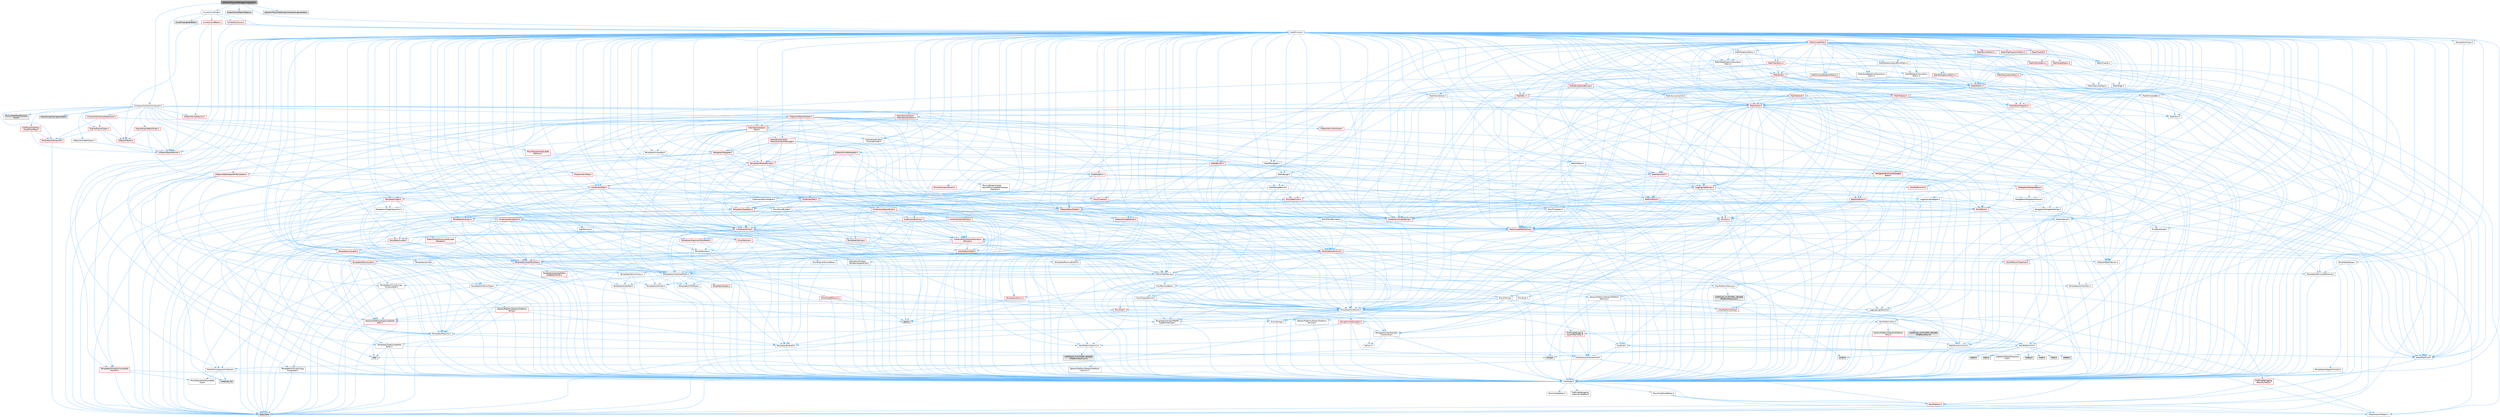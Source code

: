 digraph "NetworkPhysicsSettingsComponent.h"
{
 // INTERACTIVE_SVG=YES
 // LATEX_PDF_SIZE
  bgcolor="transparent";
  edge [fontname=Helvetica,fontsize=10,labelfontname=Helvetica,labelfontsize=10];
  node [fontname=Helvetica,fontsize=10,shape=box,height=0.2,width=0.4];
  Node1 [id="Node000001",label="NetworkPhysicsSettingsComponent.h",height=0.2,width=0.4,color="gray40", fillcolor="grey60", style="filled", fontcolor="black",tooltip=" "];
  Node1 -> Node2 [id="edge1_Node000001_Node000002",color="steelblue1",style="solid",tooltip=" "];
  Node2 [id="Node000002",label="CoreMinimal.h",height=0.2,width=0.4,color="grey40", fillcolor="white", style="filled",URL="$d7/d67/CoreMinimal_8h.html",tooltip=" "];
  Node2 -> Node3 [id="edge2_Node000002_Node000003",color="steelblue1",style="solid",tooltip=" "];
  Node3 [id="Node000003",label="CoreTypes.h",height=0.2,width=0.4,color="grey40", fillcolor="white", style="filled",URL="$dc/dec/CoreTypes_8h.html",tooltip=" "];
  Node3 -> Node4 [id="edge3_Node000003_Node000004",color="steelblue1",style="solid",tooltip=" "];
  Node4 [id="Node000004",label="HAL/Platform.h",height=0.2,width=0.4,color="red", fillcolor="#FFF0F0", style="filled",URL="$d9/dd0/Platform_8h.html",tooltip=" "];
  Node4 -> Node7 [id="edge4_Node000004_Node000007",color="steelblue1",style="solid",tooltip=" "];
  Node7 [id="Node000007",label="type_traits",height=0.2,width=0.4,color="grey60", fillcolor="#E0E0E0", style="filled",tooltip=" "];
  Node4 -> Node8 [id="edge5_Node000004_Node000008",color="steelblue1",style="solid",tooltip=" "];
  Node8 [id="Node000008",label="PreprocessorHelpers.h",height=0.2,width=0.4,color="grey40", fillcolor="white", style="filled",URL="$db/ddb/PreprocessorHelpers_8h.html",tooltip=" "];
  Node3 -> Node14 [id="edge6_Node000003_Node000014",color="steelblue1",style="solid",tooltip=" "];
  Node14 [id="Node000014",label="ProfilingDebugging\l/UMemoryDefines.h",height=0.2,width=0.4,color="grey40", fillcolor="white", style="filled",URL="$d2/da2/UMemoryDefines_8h.html",tooltip=" "];
  Node3 -> Node15 [id="edge7_Node000003_Node000015",color="steelblue1",style="solid",tooltip=" "];
  Node15 [id="Node000015",label="Misc/CoreMiscDefines.h",height=0.2,width=0.4,color="grey40", fillcolor="white", style="filled",URL="$da/d38/CoreMiscDefines_8h.html",tooltip=" "];
  Node15 -> Node4 [id="edge8_Node000015_Node000004",color="steelblue1",style="solid",tooltip=" "];
  Node15 -> Node8 [id="edge9_Node000015_Node000008",color="steelblue1",style="solid",tooltip=" "];
  Node3 -> Node16 [id="edge10_Node000003_Node000016",color="steelblue1",style="solid",tooltip=" "];
  Node16 [id="Node000016",label="Misc/CoreDefines.h",height=0.2,width=0.4,color="grey40", fillcolor="white", style="filled",URL="$d3/dd2/CoreDefines_8h.html",tooltip=" "];
  Node2 -> Node17 [id="edge11_Node000002_Node000017",color="steelblue1",style="solid",tooltip=" "];
  Node17 [id="Node000017",label="CoreFwd.h",height=0.2,width=0.4,color="grey40", fillcolor="white", style="filled",URL="$d1/d1e/CoreFwd_8h.html",tooltip=" "];
  Node17 -> Node3 [id="edge12_Node000017_Node000003",color="steelblue1",style="solid",tooltip=" "];
  Node17 -> Node18 [id="edge13_Node000017_Node000018",color="steelblue1",style="solid",tooltip=" "];
  Node18 [id="Node000018",label="Containers/ContainersFwd.h",height=0.2,width=0.4,color="grey40", fillcolor="white", style="filled",URL="$d4/d0a/ContainersFwd_8h.html",tooltip=" "];
  Node18 -> Node4 [id="edge14_Node000018_Node000004",color="steelblue1",style="solid",tooltip=" "];
  Node18 -> Node3 [id="edge15_Node000018_Node000003",color="steelblue1",style="solid",tooltip=" "];
  Node18 -> Node19 [id="edge16_Node000018_Node000019",color="steelblue1",style="solid",tooltip=" "];
  Node19 [id="Node000019",label="Traits/IsContiguousContainer.h",height=0.2,width=0.4,color="grey40", fillcolor="white", style="filled",URL="$d5/d3c/IsContiguousContainer_8h.html",tooltip=" "];
  Node19 -> Node3 [id="edge17_Node000019_Node000003",color="steelblue1",style="solid",tooltip=" "];
  Node19 -> Node20 [id="edge18_Node000019_Node000020",color="steelblue1",style="solid",tooltip=" "];
  Node20 [id="Node000020",label="Misc/StaticAssertComplete\lType.h",height=0.2,width=0.4,color="grey40", fillcolor="white", style="filled",URL="$d5/d4e/StaticAssertCompleteType_8h.html",tooltip=" "];
  Node19 -> Node21 [id="edge19_Node000019_Node000021",color="steelblue1",style="solid",tooltip=" "];
  Node21 [id="Node000021",label="initializer_list",height=0.2,width=0.4,color="grey60", fillcolor="#E0E0E0", style="filled",tooltip=" "];
  Node17 -> Node22 [id="edge20_Node000017_Node000022",color="steelblue1",style="solid",tooltip=" "];
  Node22 [id="Node000022",label="Math/MathFwd.h",height=0.2,width=0.4,color="grey40", fillcolor="white", style="filled",URL="$d2/d10/MathFwd_8h.html",tooltip=" "];
  Node22 -> Node4 [id="edge21_Node000022_Node000004",color="steelblue1",style="solid",tooltip=" "];
  Node17 -> Node23 [id="edge22_Node000017_Node000023",color="steelblue1",style="solid",tooltip=" "];
  Node23 [id="Node000023",label="UObject/UObjectHierarchy\lFwd.h",height=0.2,width=0.4,color="grey40", fillcolor="white", style="filled",URL="$d3/d13/UObjectHierarchyFwd_8h.html",tooltip=" "];
  Node2 -> Node23 [id="edge23_Node000002_Node000023",color="steelblue1",style="solid",tooltip=" "];
  Node2 -> Node18 [id="edge24_Node000002_Node000018",color="steelblue1",style="solid",tooltip=" "];
  Node2 -> Node24 [id="edge25_Node000002_Node000024",color="steelblue1",style="solid",tooltip=" "];
  Node24 [id="Node000024",label="Misc/VarArgs.h",height=0.2,width=0.4,color="grey40", fillcolor="white", style="filled",URL="$d5/d6f/VarArgs_8h.html",tooltip=" "];
  Node24 -> Node3 [id="edge26_Node000024_Node000003",color="steelblue1",style="solid",tooltip=" "];
  Node2 -> Node25 [id="edge27_Node000002_Node000025",color="steelblue1",style="solid",tooltip=" "];
  Node25 [id="Node000025",label="Logging/LogVerbosity.h",height=0.2,width=0.4,color="grey40", fillcolor="white", style="filled",URL="$d2/d8f/LogVerbosity_8h.html",tooltip=" "];
  Node25 -> Node3 [id="edge28_Node000025_Node000003",color="steelblue1",style="solid",tooltip=" "];
  Node2 -> Node26 [id="edge29_Node000002_Node000026",color="steelblue1",style="solid",tooltip=" "];
  Node26 [id="Node000026",label="Misc/OutputDevice.h",height=0.2,width=0.4,color="grey40", fillcolor="white", style="filled",URL="$d7/d32/OutputDevice_8h.html",tooltip=" "];
  Node26 -> Node17 [id="edge30_Node000026_Node000017",color="steelblue1",style="solid",tooltip=" "];
  Node26 -> Node3 [id="edge31_Node000026_Node000003",color="steelblue1",style="solid",tooltip=" "];
  Node26 -> Node25 [id="edge32_Node000026_Node000025",color="steelblue1",style="solid",tooltip=" "];
  Node26 -> Node24 [id="edge33_Node000026_Node000024",color="steelblue1",style="solid",tooltip=" "];
  Node26 -> Node27 [id="edge34_Node000026_Node000027",color="steelblue1",style="solid",tooltip=" "];
  Node27 [id="Node000027",label="Templates/IsArrayOrRefOf\lTypeByPredicate.h",height=0.2,width=0.4,color="grey40", fillcolor="white", style="filled",URL="$d6/da1/IsArrayOrRefOfTypeByPredicate_8h.html",tooltip=" "];
  Node27 -> Node3 [id="edge35_Node000027_Node000003",color="steelblue1",style="solid",tooltip=" "];
  Node26 -> Node28 [id="edge36_Node000026_Node000028",color="steelblue1",style="solid",tooltip=" "];
  Node28 [id="Node000028",label="Templates/IsValidVariadic\lFunctionArg.h",height=0.2,width=0.4,color="grey40", fillcolor="white", style="filled",URL="$d0/dc8/IsValidVariadicFunctionArg_8h.html",tooltip=" "];
  Node28 -> Node3 [id="edge37_Node000028_Node000003",color="steelblue1",style="solid",tooltip=" "];
  Node28 -> Node29 [id="edge38_Node000028_Node000029",color="steelblue1",style="solid",tooltip=" "];
  Node29 [id="Node000029",label="IsEnum.h",height=0.2,width=0.4,color="grey40", fillcolor="white", style="filled",URL="$d4/de5/IsEnum_8h.html",tooltip=" "];
  Node28 -> Node7 [id="edge39_Node000028_Node000007",color="steelblue1",style="solid",tooltip=" "];
  Node26 -> Node30 [id="edge40_Node000026_Node000030",color="steelblue1",style="solid",tooltip=" "];
  Node30 [id="Node000030",label="Traits/IsCharEncodingCompatible\lWith.h",height=0.2,width=0.4,color="red", fillcolor="#FFF0F0", style="filled",URL="$df/dd1/IsCharEncodingCompatibleWith_8h.html",tooltip=" "];
  Node30 -> Node7 [id="edge41_Node000030_Node000007",color="steelblue1",style="solid",tooltip=" "];
  Node2 -> Node32 [id="edge42_Node000002_Node000032",color="steelblue1",style="solid",tooltip=" "];
  Node32 [id="Node000032",label="HAL/PlatformCrt.h",height=0.2,width=0.4,color="grey40", fillcolor="white", style="filled",URL="$d8/d75/PlatformCrt_8h.html",tooltip=" "];
  Node32 -> Node33 [id="edge43_Node000032_Node000033",color="steelblue1",style="solid",tooltip=" "];
  Node33 [id="Node000033",label="new",height=0.2,width=0.4,color="grey60", fillcolor="#E0E0E0", style="filled",tooltip=" "];
  Node32 -> Node34 [id="edge44_Node000032_Node000034",color="steelblue1",style="solid",tooltip=" "];
  Node34 [id="Node000034",label="wchar.h",height=0.2,width=0.4,color="grey60", fillcolor="#E0E0E0", style="filled",tooltip=" "];
  Node32 -> Node35 [id="edge45_Node000032_Node000035",color="steelblue1",style="solid",tooltip=" "];
  Node35 [id="Node000035",label="stddef.h",height=0.2,width=0.4,color="grey60", fillcolor="#E0E0E0", style="filled",tooltip=" "];
  Node32 -> Node36 [id="edge46_Node000032_Node000036",color="steelblue1",style="solid",tooltip=" "];
  Node36 [id="Node000036",label="stdlib.h",height=0.2,width=0.4,color="grey60", fillcolor="#E0E0E0", style="filled",tooltip=" "];
  Node32 -> Node37 [id="edge47_Node000032_Node000037",color="steelblue1",style="solid",tooltip=" "];
  Node37 [id="Node000037",label="stdio.h",height=0.2,width=0.4,color="grey60", fillcolor="#E0E0E0", style="filled",tooltip=" "];
  Node32 -> Node38 [id="edge48_Node000032_Node000038",color="steelblue1",style="solid",tooltip=" "];
  Node38 [id="Node000038",label="stdarg.h",height=0.2,width=0.4,color="grey60", fillcolor="#E0E0E0", style="filled",tooltip=" "];
  Node32 -> Node39 [id="edge49_Node000032_Node000039",color="steelblue1",style="solid",tooltip=" "];
  Node39 [id="Node000039",label="math.h",height=0.2,width=0.4,color="grey60", fillcolor="#E0E0E0", style="filled",tooltip=" "];
  Node32 -> Node40 [id="edge50_Node000032_Node000040",color="steelblue1",style="solid",tooltip=" "];
  Node40 [id="Node000040",label="float.h",height=0.2,width=0.4,color="grey60", fillcolor="#E0E0E0", style="filled",tooltip=" "];
  Node32 -> Node41 [id="edge51_Node000032_Node000041",color="steelblue1",style="solid",tooltip=" "];
  Node41 [id="Node000041",label="string.h",height=0.2,width=0.4,color="grey60", fillcolor="#E0E0E0", style="filled",tooltip=" "];
  Node2 -> Node42 [id="edge52_Node000002_Node000042",color="steelblue1",style="solid",tooltip=" "];
  Node42 [id="Node000042",label="HAL/PlatformMisc.h",height=0.2,width=0.4,color="grey40", fillcolor="white", style="filled",URL="$d0/df5/PlatformMisc_8h.html",tooltip=" "];
  Node42 -> Node3 [id="edge53_Node000042_Node000003",color="steelblue1",style="solid",tooltip=" "];
  Node42 -> Node43 [id="edge54_Node000042_Node000043",color="steelblue1",style="solid",tooltip=" "];
  Node43 [id="Node000043",label="GenericPlatform/GenericPlatform\lMisc.h",height=0.2,width=0.4,color="red", fillcolor="#FFF0F0", style="filled",URL="$db/d9a/GenericPlatformMisc_8h.html",tooltip=" "];
  Node43 -> Node17 [id="edge55_Node000043_Node000017",color="steelblue1",style="solid",tooltip=" "];
  Node43 -> Node3 [id="edge56_Node000043_Node000003",color="steelblue1",style="solid",tooltip=" "];
  Node43 -> Node32 [id="edge57_Node000043_Node000032",color="steelblue1",style="solid",tooltip=" "];
  Node43 -> Node47 [id="edge58_Node000043_Node000047",color="steelblue1",style="solid",tooltip=" "];
  Node47 [id="Node000047",label="Math/NumericLimits.h",height=0.2,width=0.4,color="grey40", fillcolor="white", style="filled",URL="$df/d1b/NumericLimits_8h.html",tooltip=" "];
  Node47 -> Node3 [id="edge59_Node000047_Node000003",color="steelblue1",style="solid",tooltip=" "];
  Node42 -> Node52 [id="edge60_Node000042_Node000052",color="steelblue1",style="solid",tooltip=" "];
  Node52 [id="Node000052",label="COMPILED_PLATFORM_HEADER\l(PlatformMisc.h)",height=0.2,width=0.4,color="grey60", fillcolor="#E0E0E0", style="filled",tooltip=" "];
  Node42 -> Node53 [id="edge61_Node000042_Node000053",color="steelblue1",style="solid",tooltip=" "];
  Node53 [id="Node000053",label="ProfilingDebugging\l/CpuProfilerTrace.h",height=0.2,width=0.4,color="red", fillcolor="#FFF0F0", style="filled",URL="$da/dcb/CpuProfilerTrace_8h.html",tooltip=" "];
  Node53 -> Node3 [id="edge62_Node000053_Node000003",color="steelblue1",style="solid",tooltip=" "];
  Node53 -> Node18 [id="edge63_Node000053_Node000018",color="steelblue1",style="solid",tooltip=" "];
  Node53 -> Node54 [id="edge64_Node000053_Node000054",color="steelblue1",style="solid",tooltip=" "];
  Node54 [id="Node000054",label="HAL/PlatformAtomics.h",height=0.2,width=0.4,color="grey40", fillcolor="white", style="filled",URL="$d3/d36/PlatformAtomics_8h.html",tooltip=" "];
  Node54 -> Node3 [id="edge65_Node000054_Node000003",color="steelblue1",style="solid",tooltip=" "];
  Node54 -> Node55 [id="edge66_Node000054_Node000055",color="steelblue1",style="solid",tooltip=" "];
  Node55 [id="Node000055",label="GenericPlatform/GenericPlatform\lAtomics.h",height=0.2,width=0.4,color="grey40", fillcolor="white", style="filled",URL="$da/d72/GenericPlatformAtomics_8h.html",tooltip=" "];
  Node55 -> Node3 [id="edge67_Node000055_Node000003",color="steelblue1",style="solid",tooltip=" "];
  Node54 -> Node56 [id="edge68_Node000054_Node000056",color="steelblue1",style="solid",tooltip=" "];
  Node56 [id="Node000056",label="COMPILED_PLATFORM_HEADER\l(PlatformAtomics.h)",height=0.2,width=0.4,color="grey60", fillcolor="#E0E0E0", style="filled",tooltip=" "];
  Node53 -> Node8 [id="edge69_Node000053_Node000008",color="steelblue1",style="solid",tooltip=" "];
  Node2 -> Node61 [id="edge70_Node000002_Node000061",color="steelblue1",style="solid",tooltip=" "];
  Node61 [id="Node000061",label="Misc/AssertionMacros.h",height=0.2,width=0.4,color="grey40", fillcolor="white", style="filled",URL="$d0/dfa/AssertionMacros_8h.html",tooltip=" "];
  Node61 -> Node3 [id="edge71_Node000061_Node000003",color="steelblue1",style="solid",tooltip=" "];
  Node61 -> Node4 [id="edge72_Node000061_Node000004",color="steelblue1",style="solid",tooltip=" "];
  Node61 -> Node42 [id="edge73_Node000061_Node000042",color="steelblue1",style="solid",tooltip=" "];
  Node61 -> Node8 [id="edge74_Node000061_Node000008",color="steelblue1",style="solid",tooltip=" "];
  Node61 -> Node62 [id="edge75_Node000061_Node000062",color="steelblue1",style="solid",tooltip=" "];
  Node62 [id="Node000062",label="Templates/EnableIf.h",height=0.2,width=0.4,color="grey40", fillcolor="white", style="filled",URL="$d7/d60/EnableIf_8h.html",tooltip=" "];
  Node62 -> Node3 [id="edge76_Node000062_Node000003",color="steelblue1",style="solid",tooltip=" "];
  Node61 -> Node27 [id="edge77_Node000061_Node000027",color="steelblue1",style="solid",tooltip=" "];
  Node61 -> Node28 [id="edge78_Node000061_Node000028",color="steelblue1",style="solid",tooltip=" "];
  Node61 -> Node30 [id="edge79_Node000061_Node000030",color="steelblue1",style="solid",tooltip=" "];
  Node61 -> Node24 [id="edge80_Node000061_Node000024",color="steelblue1",style="solid",tooltip=" "];
  Node61 -> Node63 [id="edge81_Node000061_Node000063",color="steelblue1",style="solid",tooltip=" "];
  Node63 [id="Node000063",label="String/FormatStringSan.h",height=0.2,width=0.4,color="red", fillcolor="#FFF0F0", style="filled",URL="$d3/d8b/FormatStringSan_8h.html",tooltip=" "];
  Node63 -> Node7 [id="edge82_Node000063_Node000007",color="steelblue1",style="solid",tooltip=" "];
  Node63 -> Node3 [id="edge83_Node000063_Node000003",color="steelblue1",style="solid",tooltip=" "];
  Node63 -> Node64 [id="edge84_Node000063_Node000064",color="steelblue1",style="solid",tooltip=" "];
  Node64 [id="Node000064",label="Templates/Requires.h",height=0.2,width=0.4,color="grey40", fillcolor="white", style="filled",URL="$dc/d96/Requires_8h.html",tooltip=" "];
  Node64 -> Node62 [id="edge85_Node000064_Node000062",color="steelblue1",style="solid",tooltip=" "];
  Node64 -> Node7 [id="edge86_Node000064_Node000007",color="steelblue1",style="solid",tooltip=" "];
  Node63 -> Node28 [id="edge87_Node000063_Node000028",color="steelblue1",style="solid",tooltip=" "];
  Node63 -> Node18 [id="edge88_Node000063_Node000018",color="steelblue1",style="solid",tooltip=" "];
  Node61 -> Node69 [id="edge89_Node000061_Node000069",color="steelblue1",style="solid",tooltip=" "];
  Node69 [id="Node000069",label="atomic",height=0.2,width=0.4,color="grey60", fillcolor="#E0E0E0", style="filled",tooltip=" "];
  Node2 -> Node70 [id="edge90_Node000002_Node000070",color="steelblue1",style="solid",tooltip=" "];
  Node70 [id="Node000070",label="Templates/IsPointer.h",height=0.2,width=0.4,color="grey40", fillcolor="white", style="filled",URL="$d7/d05/IsPointer_8h.html",tooltip=" "];
  Node70 -> Node3 [id="edge91_Node000070_Node000003",color="steelblue1",style="solid",tooltip=" "];
  Node2 -> Node71 [id="edge92_Node000002_Node000071",color="steelblue1",style="solid",tooltip=" "];
  Node71 [id="Node000071",label="HAL/PlatformMemory.h",height=0.2,width=0.4,color="grey40", fillcolor="white", style="filled",URL="$de/d68/PlatformMemory_8h.html",tooltip=" "];
  Node71 -> Node3 [id="edge93_Node000071_Node000003",color="steelblue1",style="solid",tooltip=" "];
  Node71 -> Node72 [id="edge94_Node000071_Node000072",color="steelblue1",style="solid",tooltip=" "];
  Node72 [id="Node000072",label="GenericPlatform/GenericPlatform\lMemory.h",height=0.2,width=0.4,color="grey40", fillcolor="white", style="filled",URL="$dd/d22/GenericPlatformMemory_8h.html",tooltip=" "];
  Node72 -> Node17 [id="edge95_Node000072_Node000017",color="steelblue1",style="solid",tooltip=" "];
  Node72 -> Node3 [id="edge96_Node000072_Node000003",color="steelblue1",style="solid",tooltip=" "];
  Node72 -> Node73 [id="edge97_Node000072_Node000073",color="steelblue1",style="solid",tooltip=" "];
  Node73 [id="Node000073",label="HAL/PlatformString.h",height=0.2,width=0.4,color="red", fillcolor="#FFF0F0", style="filled",URL="$db/db5/PlatformString_8h.html",tooltip=" "];
  Node73 -> Node3 [id="edge98_Node000073_Node000003",color="steelblue1",style="solid",tooltip=" "];
  Node72 -> Node41 [id="edge99_Node000072_Node000041",color="steelblue1",style="solid",tooltip=" "];
  Node72 -> Node34 [id="edge100_Node000072_Node000034",color="steelblue1",style="solid",tooltip=" "];
  Node71 -> Node75 [id="edge101_Node000071_Node000075",color="steelblue1",style="solid",tooltip=" "];
  Node75 [id="Node000075",label="COMPILED_PLATFORM_HEADER\l(PlatformMemory.h)",height=0.2,width=0.4,color="grey60", fillcolor="#E0E0E0", style="filled",tooltip=" "];
  Node2 -> Node54 [id="edge102_Node000002_Node000054",color="steelblue1",style="solid",tooltip=" "];
  Node2 -> Node76 [id="edge103_Node000002_Node000076",color="steelblue1",style="solid",tooltip=" "];
  Node76 [id="Node000076",label="Misc/Exec.h",height=0.2,width=0.4,color="grey40", fillcolor="white", style="filled",URL="$de/ddb/Exec_8h.html",tooltip=" "];
  Node76 -> Node3 [id="edge104_Node000076_Node000003",color="steelblue1",style="solid",tooltip=" "];
  Node76 -> Node61 [id="edge105_Node000076_Node000061",color="steelblue1",style="solid",tooltip=" "];
  Node2 -> Node77 [id="edge106_Node000002_Node000077",color="steelblue1",style="solid",tooltip=" "];
  Node77 [id="Node000077",label="HAL/MemoryBase.h",height=0.2,width=0.4,color="grey40", fillcolor="white", style="filled",URL="$d6/d9f/MemoryBase_8h.html",tooltip=" "];
  Node77 -> Node3 [id="edge107_Node000077_Node000003",color="steelblue1",style="solid",tooltip=" "];
  Node77 -> Node54 [id="edge108_Node000077_Node000054",color="steelblue1",style="solid",tooltip=" "];
  Node77 -> Node32 [id="edge109_Node000077_Node000032",color="steelblue1",style="solid",tooltip=" "];
  Node77 -> Node76 [id="edge110_Node000077_Node000076",color="steelblue1",style="solid",tooltip=" "];
  Node77 -> Node26 [id="edge111_Node000077_Node000026",color="steelblue1",style="solid",tooltip=" "];
  Node77 -> Node78 [id="edge112_Node000077_Node000078",color="steelblue1",style="solid",tooltip=" "];
  Node78 [id="Node000078",label="Templates/Atomic.h",height=0.2,width=0.4,color="red", fillcolor="#FFF0F0", style="filled",URL="$d3/d91/Atomic_8h.html",tooltip=" "];
  Node78 -> Node69 [id="edge113_Node000078_Node000069",color="steelblue1",style="solid",tooltip=" "];
  Node2 -> Node87 [id="edge114_Node000002_Node000087",color="steelblue1",style="solid",tooltip=" "];
  Node87 [id="Node000087",label="HAL/UnrealMemory.h",height=0.2,width=0.4,color="grey40", fillcolor="white", style="filled",URL="$d9/d96/UnrealMemory_8h.html",tooltip=" "];
  Node87 -> Node3 [id="edge115_Node000087_Node000003",color="steelblue1",style="solid",tooltip=" "];
  Node87 -> Node72 [id="edge116_Node000087_Node000072",color="steelblue1",style="solid",tooltip=" "];
  Node87 -> Node77 [id="edge117_Node000087_Node000077",color="steelblue1",style="solid",tooltip=" "];
  Node87 -> Node71 [id="edge118_Node000087_Node000071",color="steelblue1",style="solid",tooltip=" "];
  Node87 -> Node88 [id="edge119_Node000087_Node000088",color="steelblue1",style="solid",tooltip=" "];
  Node88 [id="Node000088",label="ProfilingDebugging\l/MemoryTrace.h",height=0.2,width=0.4,color="red", fillcolor="#FFF0F0", style="filled",URL="$da/dd7/MemoryTrace_8h.html",tooltip=" "];
  Node88 -> Node4 [id="edge120_Node000088_Node000004",color="steelblue1",style="solid",tooltip=" "];
  Node87 -> Node70 [id="edge121_Node000087_Node000070",color="steelblue1",style="solid",tooltip=" "];
  Node2 -> Node89 [id="edge122_Node000002_Node000089",color="steelblue1",style="solid",tooltip=" "];
  Node89 [id="Node000089",label="Templates/IsArithmetic.h",height=0.2,width=0.4,color="grey40", fillcolor="white", style="filled",URL="$d2/d5d/IsArithmetic_8h.html",tooltip=" "];
  Node89 -> Node3 [id="edge123_Node000089_Node000003",color="steelblue1",style="solid",tooltip=" "];
  Node2 -> Node83 [id="edge124_Node000002_Node000083",color="steelblue1",style="solid",tooltip=" "];
  Node83 [id="Node000083",label="Templates/AndOrNot.h",height=0.2,width=0.4,color="grey40", fillcolor="white", style="filled",URL="$db/d0a/AndOrNot_8h.html",tooltip=" "];
  Node83 -> Node3 [id="edge125_Node000083_Node000003",color="steelblue1",style="solid",tooltip=" "];
  Node2 -> Node90 [id="edge126_Node000002_Node000090",color="steelblue1",style="solid",tooltip=" "];
  Node90 [id="Node000090",label="Templates/IsPODType.h",height=0.2,width=0.4,color="grey40", fillcolor="white", style="filled",URL="$d7/db1/IsPODType_8h.html",tooltip=" "];
  Node90 -> Node3 [id="edge127_Node000090_Node000003",color="steelblue1",style="solid",tooltip=" "];
  Node2 -> Node91 [id="edge128_Node000002_Node000091",color="steelblue1",style="solid",tooltip=" "];
  Node91 [id="Node000091",label="Templates/IsUECoreType.h",height=0.2,width=0.4,color="grey40", fillcolor="white", style="filled",URL="$d1/db8/IsUECoreType_8h.html",tooltip=" "];
  Node91 -> Node3 [id="edge129_Node000091_Node000003",color="steelblue1",style="solid",tooltip=" "];
  Node91 -> Node7 [id="edge130_Node000091_Node000007",color="steelblue1",style="solid",tooltip=" "];
  Node2 -> Node84 [id="edge131_Node000002_Node000084",color="steelblue1",style="solid",tooltip=" "];
  Node84 [id="Node000084",label="Templates/IsTriviallyCopy\lConstructible.h",height=0.2,width=0.4,color="grey40", fillcolor="white", style="filled",URL="$d3/d78/IsTriviallyCopyConstructible_8h.html",tooltip=" "];
  Node84 -> Node3 [id="edge132_Node000084_Node000003",color="steelblue1",style="solid",tooltip=" "];
  Node84 -> Node7 [id="edge133_Node000084_Node000007",color="steelblue1",style="solid",tooltip=" "];
  Node2 -> Node92 [id="edge134_Node000002_Node000092",color="steelblue1",style="solid",tooltip=" "];
  Node92 [id="Node000092",label="Templates/UnrealTypeTraits.h",height=0.2,width=0.4,color="grey40", fillcolor="white", style="filled",URL="$d2/d2d/UnrealTypeTraits_8h.html",tooltip=" "];
  Node92 -> Node3 [id="edge135_Node000092_Node000003",color="steelblue1",style="solid",tooltip=" "];
  Node92 -> Node70 [id="edge136_Node000092_Node000070",color="steelblue1",style="solid",tooltip=" "];
  Node92 -> Node61 [id="edge137_Node000092_Node000061",color="steelblue1",style="solid",tooltip=" "];
  Node92 -> Node83 [id="edge138_Node000092_Node000083",color="steelblue1",style="solid",tooltip=" "];
  Node92 -> Node62 [id="edge139_Node000092_Node000062",color="steelblue1",style="solid",tooltip=" "];
  Node92 -> Node89 [id="edge140_Node000092_Node000089",color="steelblue1",style="solid",tooltip=" "];
  Node92 -> Node29 [id="edge141_Node000092_Node000029",color="steelblue1",style="solid",tooltip=" "];
  Node92 -> Node93 [id="edge142_Node000092_Node000093",color="steelblue1",style="solid",tooltip=" "];
  Node93 [id="Node000093",label="Templates/Models.h",height=0.2,width=0.4,color="red", fillcolor="#FFF0F0", style="filled",URL="$d3/d0c/Models_8h.html",tooltip=" "];
  Node92 -> Node90 [id="edge143_Node000092_Node000090",color="steelblue1",style="solid",tooltip=" "];
  Node92 -> Node91 [id="edge144_Node000092_Node000091",color="steelblue1",style="solid",tooltip=" "];
  Node92 -> Node84 [id="edge145_Node000092_Node000084",color="steelblue1",style="solid",tooltip=" "];
  Node2 -> Node62 [id="edge146_Node000002_Node000062",color="steelblue1",style="solid",tooltip=" "];
  Node2 -> Node94 [id="edge147_Node000002_Node000094",color="steelblue1",style="solid",tooltip=" "];
  Node94 [id="Node000094",label="Templates/RemoveReference.h",height=0.2,width=0.4,color="grey40", fillcolor="white", style="filled",URL="$da/dbe/RemoveReference_8h.html",tooltip=" "];
  Node94 -> Node3 [id="edge148_Node000094_Node000003",color="steelblue1",style="solid",tooltip=" "];
  Node2 -> Node95 [id="edge149_Node000002_Node000095",color="steelblue1",style="solid",tooltip=" "];
  Node95 [id="Node000095",label="Templates/IntegralConstant.h",height=0.2,width=0.4,color="grey40", fillcolor="white", style="filled",URL="$db/d1b/IntegralConstant_8h.html",tooltip=" "];
  Node95 -> Node3 [id="edge150_Node000095_Node000003",color="steelblue1",style="solid",tooltip=" "];
  Node2 -> Node96 [id="edge151_Node000002_Node000096",color="steelblue1",style="solid",tooltip=" "];
  Node96 [id="Node000096",label="Templates/IsClass.h",height=0.2,width=0.4,color="grey40", fillcolor="white", style="filled",URL="$db/dcb/IsClass_8h.html",tooltip=" "];
  Node96 -> Node3 [id="edge152_Node000096_Node000003",color="steelblue1",style="solid",tooltip=" "];
  Node2 -> Node97 [id="edge153_Node000002_Node000097",color="steelblue1",style="solid",tooltip=" "];
  Node97 [id="Node000097",label="Templates/TypeCompatible\lBytes.h",height=0.2,width=0.4,color="grey40", fillcolor="white", style="filled",URL="$df/d0a/TypeCompatibleBytes_8h.html",tooltip=" "];
  Node97 -> Node3 [id="edge154_Node000097_Node000003",color="steelblue1",style="solid",tooltip=" "];
  Node97 -> Node41 [id="edge155_Node000097_Node000041",color="steelblue1",style="solid",tooltip=" "];
  Node97 -> Node33 [id="edge156_Node000097_Node000033",color="steelblue1",style="solid",tooltip=" "];
  Node97 -> Node7 [id="edge157_Node000097_Node000007",color="steelblue1",style="solid",tooltip=" "];
  Node2 -> Node19 [id="edge158_Node000002_Node000019",color="steelblue1",style="solid",tooltip=" "];
  Node2 -> Node98 [id="edge159_Node000002_Node000098",color="steelblue1",style="solid",tooltip=" "];
  Node98 [id="Node000098",label="Templates/UnrealTemplate.h",height=0.2,width=0.4,color="red", fillcolor="#FFF0F0", style="filled",URL="$d4/d24/UnrealTemplate_8h.html",tooltip=" "];
  Node98 -> Node3 [id="edge160_Node000098_Node000003",color="steelblue1",style="solid",tooltip=" "];
  Node98 -> Node70 [id="edge161_Node000098_Node000070",color="steelblue1",style="solid",tooltip=" "];
  Node98 -> Node87 [id="edge162_Node000098_Node000087",color="steelblue1",style="solid",tooltip=" "];
  Node98 -> Node99 [id="edge163_Node000098_Node000099",color="steelblue1",style="solid",tooltip=" "];
  Node99 [id="Node000099",label="Templates/CopyQualifiers\lAndRefsFromTo.h",height=0.2,width=0.4,color="red", fillcolor="#FFF0F0", style="filled",URL="$d3/db3/CopyQualifiersAndRefsFromTo_8h.html",tooltip=" "];
  Node98 -> Node92 [id="edge164_Node000098_Node000092",color="steelblue1",style="solid",tooltip=" "];
  Node98 -> Node94 [id="edge165_Node000098_Node000094",color="steelblue1",style="solid",tooltip=" "];
  Node98 -> Node64 [id="edge166_Node000098_Node000064",color="steelblue1",style="solid",tooltip=" "];
  Node98 -> Node97 [id="edge167_Node000098_Node000097",color="steelblue1",style="solid",tooltip=" "];
  Node98 -> Node19 [id="edge168_Node000098_Node000019",color="steelblue1",style="solid",tooltip=" "];
  Node98 -> Node7 [id="edge169_Node000098_Node000007",color="steelblue1",style="solid",tooltip=" "];
  Node2 -> Node47 [id="edge170_Node000002_Node000047",color="steelblue1",style="solid",tooltip=" "];
  Node2 -> Node102 [id="edge171_Node000002_Node000102",color="steelblue1",style="solid",tooltip=" "];
  Node102 [id="Node000102",label="HAL/PlatformMath.h",height=0.2,width=0.4,color="red", fillcolor="#FFF0F0", style="filled",URL="$dc/d53/PlatformMath_8h.html",tooltip=" "];
  Node102 -> Node3 [id="edge172_Node000102_Node000003",color="steelblue1",style="solid",tooltip=" "];
  Node2 -> Node85 [id="edge173_Node000002_Node000085",color="steelblue1",style="solid",tooltip=" "];
  Node85 [id="Node000085",label="Templates/IsTriviallyCopy\lAssignable.h",height=0.2,width=0.4,color="grey40", fillcolor="white", style="filled",URL="$d2/df2/IsTriviallyCopyAssignable_8h.html",tooltip=" "];
  Node85 -> Node3 [id="edge174_Node000085_Node000003",color="steelblue1",style="solid",tooltip=" "];
  Node85 -> Node7 [id="edge175_Node000085_Node000007",color="steelblue1",style="solid",tooltip=" "];
  Node2 -> Node110 [id="edge176_Node000002_Node000110",color="steelblue1",style="solid",tooltip=" "];
  Node110 [id="Node000110",label="Templates/MemoryOps.h",height=0.2,width=0.4,color="red", fillcolor="#FFF0F0", style="filled",URL="$db/dea/MemoryOps_8h.html",tooltip=" "];
  Node110 -> Node3 [id="edge177_Node000110_Node000003",color="steelblue1",style="solid",tooltip=" "];
  Node110 -> Node87 [id="edge178_Node000110_Node000087",color="steelblue1",style="solid",tooltip=" "];
  Node110 -> Node85 [id="edge179_Node000110_Node000085",color="steelblue1",style="solid",tooltip=" "];
  Node110 -> Node84 [id="edge180_Node000110_Node000084",color="steelblue1",style="solid",tooltip=" "];
  Node110 -> Node64 [id="edge181_Node000110_Node000064",color="steelblue1",style="solid",tooltip=" "];
  Node110 -> Node92 [id="edge182_Node000110_Node000092",color="steelblue1",style="solid",tooltip=" "];
  Node110 -> Node33 [id="edge183_Node000110_Node000033",color="steelblue1",style="solid",tooltip=" "];
  Node110 -> Node7 [id="edge184_Node000110_Node000007",color="steelblue1",style="solid",tooltip=" "];
  Node2 -> Node111 [id="edge185_Node000002_Node000111",color="steelblue1",style="solid",tooltip=" "];
  Node111 [id="Node000111",label="Containers/ContainerAllocation\lPolicies.h",height=0.2,width=0.4,color="red", fillcolor="#FFF0F0", style="filled",URL="$d7/dff/ContainerAllocationPolicies_8h.html",tooltip=" "];
  Node111 -> Node3 [id="edge186_Node000111_Node000003",color="steelblue1",style="solid",tooltip=" "];
  Node111 -> Node111 [id="edge187_Node000111_Node000111",color="steelblue1",style="solid",tooltip=" "];
  Node111 -> Node102 [id="edge188_Node000111_Node000102",color="steelblue1",style="solid",tooltip=" "];
  Node111 -> Node87 [id="edge189_Node000111_Node000087",color="steelblue1",style="solid",tooltip=" "];
  Node111 -> Node47 [id="edge190_Node000111_Node000047",color="steelblue1",style="solid",tooltip=" "];
  Node111 -> Node61 [id="edge191_Node000111_Node000061",color="steelblue1",style="solid",tooltip=" "];
  Node111 -> Node110 [id="edge192_Node000111_Node000110",color="steelblue1",style="solid",tooltip=" "];
  Node111 -> Node97 [id="edge193_Node000111_Node000097",color="steelblue1",style="solid",tooltip=" "];
  Node111 -> Node7 [id="edge194_Node000111_Node000007",color="steelblue1",style="solid",tooltip=" "];
  Node2 -> Node114 [id="edge195_Node000002_Node000114",color="steelblue1",style="solid",tooltip=" "];
  Node114 [id="Node000114",label="Templates/IsEnumClass.h",height=0.2,width=0.4,color="grey40", fillcolor="white", style="filled",URL="$d7/d15/IsEnumClass_8h.html",tooltip=" "];
  Node114 -> Node3 [id="edge196_Node000114_Node000003",color="steelblue1",style="solid",tooltip=" "];
  Node114 -> Node83 [id="edge197_Node000114_Node000083",color="steelblue1",style="solid",tooltip=" "];
  Node2 -> Node115 [id="edge198_Node000002_Node000115",color="steelblue1",style="solid",tooltip=" "];
  Node115 [id="Node000115",label="HAL/PlatformProperties.h",height=0.2,width=0.4,color="red", fillcolor="#FFF0F0", style="filled",URL="$d9/db0/PlatformProperties_8h.html",tooltip=" "];
  Node115 -> Node3 [id="edge199_Node000115_Node000003",color="steelblue1",style="solid",tooltip=" "];
  Node2 -> Node118 [id="edge200_Node000002_Node000118",color="steelblue1",style="solid",tooltip=" "];
  Node118 [id="Node000118",label="Misc/EngineVersionBase.h",height=0.2,width=0.4,color="grey40", fillcolor="white", style="filled",URL="$d5/d2b/EngineVersionBase_8h.html",tooltip=" "];
  Node118 -> Node3 [id="edge201_Node000118_Node000003",color="steelblue1",style="solid",tooltip=" "];
  Node2 -> Node119 [id="edge202_Node000002_Node000119",color="steelblue1",style="solid",tooltip=" "];
  Node119 [id="Node000119",label="Internationalization\l/TextNamespaceFwd.h",height=0.2,width=0.4,color="grey40", fillcolor="white", style="filled",URL="$d8/d97/TextNamespaceFwd_8h.html",tooltip=" "];
  Node119 -> Node3 [id="edge203_Node000119_Node000003",color="steelblue1",style="solid",tooltip=" "];
  Node2 -> Node120 [id="edge204_Node000002_Node000120",color="steelblue1",style="solid",tooltip=" "];
  Node120 [id="Node000120",label="Serialization/Archive.h",height=0.2,width=0.4,color="red", fillcolor="#FFF0F0", style="filled",URL="$d7/d3b/Archive_8h.html",tooltip=" "];
  Node120 -> Node17 [id="edge205_Node000120_Node000017",color="steelblue1",style="solid",tooltip=" "];
  Node120 -> Node3 [id="edge206_Node000120_Node000003",color="steelblue1",style="solid",tooltip=" "];
  Node120 -> Node115 [id="edge207_Node000120_Node000115",color="steelblue1",style="solid",tooltip=" "];
  Node120 -> Node119 [id="edge208_Node000120_Node000119",color="steelblue1",style="solid",tooltip=" "];
  Node120 -> Node22 [id="edge209_Node000120_Node000022",color="steelblue1",style="solid",tooltip=" "];
  Node120 -> Node61 [id="edge210_Node000120_Node000061",color="steelblue1",style="solid",tooltip=" "];
  Node120 -> Node118 [id="edge211_Node000120_Node000118",color="steelblue1",style="solid",tooltip=" "];
  Node120 -> Node24 [id="edge212_Node000120_Node000024",color="steelblue1",style="solid",tooltip=" "];
  Node120 -> Node62 [id="edge213_Node000120_Node000062",color="steelblue1",style="solid",tooltip=" "];
  Node120 -> Node27 [id="edge214_Node000120_Node000027",color="steelblue1",style="solid",tooltip=" "];
  Node120 -> Node114 [id="edge215_Node000120_Node000114",color="steelblue1",style="solid",tooltip=" "];
  Node120 -> Node28 [id="edge216_Node000120_Node000028",color="steelblue1",style="solid",tooltip=" "];
  Node120 -> Node98 [id="edge217_Node000120_Node000098",color="steelblue1",style="solid",tooltip=" "];
  Node120 -> Node30 [id="edge218_Node000120_Node000030",color="steelblue1",style="solid",tooltip=" "];
  Node120 -> Node123 [id="edge219_Node000120_Node000123",color="steelblue1",style="solid",tooltip=" "];
  Node123 [id="Node000123",label="UObject/ObjectVersion.h",height=0.2,width=0.4,color="grey40", fillcolor="white", style="filled",URL="$da/d63/ObjectVersion_8h.html",tooltip=" "];
  Node123 -> Node3 [id="edge220_Node000123_Node000003",color="steelblue1",style="solid",tooltip=" "];
  Node2 -> Node124 [id="edge221_Node000002_Node000124",color="steelblue1",style="solid",tooltip=" "];
  Node124 [id="Node000124",label="Templates/Less.h",height=0.2,width=0.4,color="grey40", fillcolor="white", style="filled",URL="$de/dc8/Less_8h.html",tooltip=" "];
  Node124 -> Node3 [id="edge222_Node000124_Node000003",color="steelblue1",style="solid",tooltip=" "];
  Node124 -> Node98 [id="edge223_Node000124_Node000098",color="steelblue1",style="solid",tooltip=" "];
  Node2 -> Node125 [id="edge224_Node000002_Node000125",color="steelblue1",style="solid",tooltip=" "];
  Node125 [id="Node000125",label="Templates/Sorting.h",height=0.2,width=0.4,color="red", fillcolor="#FFF0F0", style="filled",URL="$d3/d9e/Sorting_8h.html",tooltip=" "];
  Node125 -> Node3 [id="edge225_Node000125_Node000003",color="steelblue1",style="solid",tooltip=" "];
  Node125 -> Node102 [id="edge226_Node000125_Node000102",color="steelblue1",style="solid",tooltip=" "];
  Node125 -> Node124 [id="edge227_Node000125_Node000124",color="steelblue1",style="solid",tooltip=" "];
  Node2 -> Node136 [id="edge228_Node000002_Node000136",color="steelblue1",style="solid",tooltip=" "];
  Node136 [id="Node000136",label="Misc/Char.h",height=0.2,width=0.4,color="red", fillcolor="#FFF0F0", style="filled",URL="$d0/d58/Char_8h.html",tooltip=" "];
  Node136 -> Node3 [id="edge229_Node000136_Node000003",color="steelblue1",style="solid",tooltip=" "];
  Node136 -> Node7 [id="edge230_Node000136_Node000007",color="steelblue1",style="solid",tooltip=" "];
  Node2 -> Node139 [id="edge231_Node000002_Node000139",color="steelblue1",style="solid",tooltip=" "];
  Node139 [id="Node000139",label="GenericPlatform/GenericPlatform\lStricmp.h",height=0.2,width=0.4,color="grey40", fillcolor="white", style="filled",URL="$d2/d86/GenericPlatformStricmp_8h.html",tooltip=" "];
  Node139 -> Node3 [id="edge232_Node000139_Node000003",color="steelblue1",style="solid",tooltip=" "];
  Node2 -> Node140 [id="edge233_Node000002_Node000140",color="steelblue1",style="solid",tooltip=" "];
  Node140 [id="Node000140",label="GenericPlatform/GenericPlatform\lString.h",height=0.2,width=0.4,color="red", fillcolor="#FFF0F0", style="filled",URL="$dd/d20/GenericPlatformString_8h.html",tooltip=" "];
  Node140 -> Node3 [id="edge234_Node000140_Node000003",color="steelblue1",style="solid",tooltip=" "];
  Node140 -> Node139 [id="edge235_Node000140_Node000139",color="steelblue1",style="solid",tooltip=" "];
  Node140 -> Node62 [id="edge236_Node000140_Node000062",color="steelblue1",style="solid",tooltip=" "];
  Node140 -> Node30 [id="edge237_Node000140_Node000030",color="steelblue1",style="solid",tooltip=" "];
  Node140 -> Node7 [id="edge238_Node000140_Node000007",color="steelblue1",style="solid",tooltip=" "];
  Node2 -> Node73 [id="edge239_Node000002_Node000073",color="steelblue1",style="solid",tooltip=" "];
  Node2 -> Node143 [id="edge240_Node000002_Node000143",color="steelblue1",style="solid",tooltip=" "];
  Node143 [id="Node000143",label="Misc/CString.h",height=0.2,width=0.4,color="grey40", fillcolor="white", style="filled",URL="$d2/d49/CString_8h.html",tooltip=" "];
  Node143 -> Node3 [id="edge241_Node000143_Node000003",color="steelblue1",style="solid",tooltip=" "];
  Node143 -> Node32 [id="edge242_Node000143_Node000032",color="steelblue1",style="solid",tooltip=" "];
  Node143 -> Node73 [id="edge243_Node000143_Node000073",color="steelblue1",style="solid",tooltip=" "];
  Node143 -> Node61 [id="edge244_Node000143_Node000061",color="steelblue1",style="solid",tooltip=" "];
  Node143 -> Node136 [id="edge245_Node000143_Node000136",color="steelblue1",style="solid",tooltip=" "];
  Node143 -> Node24 [id="edge246_Node000143_Node000024",color="steelblue1",style="solid",tooltip=" "];
  Node143 -> Node27 [id="edge247_Node000143_Node000027",color="steelblue1",style="solid",tooltip=" "];
  Node143 -> Node28 [id="edge248_Node000143_Node000028",color="steelblue1",style="solid",tooltip=" "];
  Node143 -> Node30 [id="edge249_Node000143_Node000030",color="steelblue1",style="solid",tooltip=" "];
  Node2 -> Node144 [id="edge250_Node000002_Node000144",color="steelblue1",style="solid",tooltip=" "];
  Node144 [id="Node000144",label="Misc/Crc.h",height=0.2,width=0.4,color="red", fillcolor="#FFF0F0", style="filled",URL="$d4/dd2/Crc_8h.html",tooltip=" "];
  Node144 -> Node3 [id="edge251_Node000144_Node000003",color="steelblue1",style="solid",tooltip=" "];
  Node144 -> Node73 [id="edge252_Node000144_Node000073",color="steelblue1",style="solid",tooltip=" "];
  Node144 -> Node61 [id="edge253_Node000144_Node000061",color="steelblue1",style="solid",tooltip=" "];
  Node144 -> Node143 [id="edge254_Node000144_Node000143",color="steelblue1",style="solid",tooltip=" "];
  Node144 -> Node136 [id="edge255_Node000144_Node000136",color="steelblue1",style="solid",tooltip=" "];
  Node144 -> Node92 [id="edge256_Node000144_Node000092",color="steelblue1",style="solid",tooltip=" "];
  Node2 -> Node135 [id="edge257_Node000002_Node000135",color="steelblue1",style="solid",tooltip=" "];
  Node135 [id="Node000135",label="Math/UnrealMathUtility.h",height=0.2,width=0.4,color="red", fillcolor="#FFF0F0", style="filled",URL="$db/db8/UnrealMathUtility_8h.html",tooltip=" "];
  Node135 -> Node3 [id="edge258_Node000135_Node000003",color="steelblue1",style="solid",tooltip=" "];
  Node135 -> Node61 [id="edge259_Node000135_Node000061",color="steelblue1",style="solid",tooltip=" "];
  Node135 -> Node102 [id="edge260_Node000135_Node000102",color="steelblue1",style="solid",tooltip=" "];
  Node135 -> Node22 [id="edge261_Node000135_Node000022",color="steelblue1",style="solid",tooltip=" "];
  Node135 -> Node64 [id="edge262_Node000135_Node000064",color="steelblue1",style="solid",tooltip=" "];
  Node2 -> Node145 [id="edge263_Node000002_Node000145",color="steelblue1",style="solid",tooltip=" "];
  Node145 [id="Node000145",label="Containers/UnrealString.h",height=0.2,width=0.4,color="red", fillcolor="#FFF0F0", style="filled",URL="$d5/dba/UnrealString_8h.html",tooltip=" "];
  Node2 -> Node149 [id="edge264_Node000002_Node000149",color="steelblue1",style="solid",tooltip=" "];
  Node149 [id="Node000149",label="Containers/Array.h",height=0.2,width=0.4,color="red", fillcolor="#FFF0F0", style="filled",URL="$df/dd0/Array_8h.html",tooltip=" "];
  Node149 -> Node3 [id="edge265_Node000149_Node000003",color="steelblue1",style="solid",tooltip=" "];
  Node149 -> Node61 [id="edge266_Node000149_Node000061",color="steelblue1",style="solid",tooltip=" "];
  Node149 -> Node87 [id="edge267_Node000149_Node000087",color="steelblue1",style="solid",tooltip=" "];
  Node149 -> Node92 [id="edge268_Node000149_Node000092",color="steelblue1",style="solid",tooltip=" "];
  Node149 -> Node98 [id="edge269_Node000149_Node000098",color="steelblue1",style="solid",tooltip=" "];
  Node149 -> Node111 [id="edge270_Node000149_Node000111",color="steelblue1",style="solid",tooltip=" "];
  Node149 -> Node120 [id="edge271_Node000149_Node000120",color="steelblue1",style="solid",tooltip=" "];
  Node149 -> Node128 [id="edge272_Node000149_Node000128",color="steelblue1",style="solid",tooltip=" "];
  Node128 [id="Node000128",label="Templates/Invoke.h",height=0.2,width=0.4,color="red", fillcolor="#FFF0F0", style="filled",URL="$d7/deb/Invoke_8h.html",tooltip=" "];
  Node128 -> Node3 [id="edge273_Node000128_Node000003",color="steelblue1",style="solid",tooltip=" "];
  Node128 -> Node98 [id="edge274_Node000128_Node000098",color="steelblue1",style="solid",tooltip=" "];
  Node128 -> Node7 [id="edge275_Node000128_Node000007",color="steelblue1",style="solid",tooltip=" "];
  Node149 -> Node124 [id="edge276_Node000149_Node000124",color="steelblue1",style="solid",tooltip=" "];
  Node149 -> Node64 [id="edge277_Node000149_Node000064",color="steelblue1",style="solid",tooltip=" "];
  Node149 -> Node125 [id="edge278_Node000149_Node000125",color="steelblue1",style="solid",tooltip=" "];
  Node149 -> Node172 [id="edge279_Node000149_Node000172",color="steelblue1",style="solid",tooltip=" "];
  Node172 [id="Node000172",label="Templates/AlignmentTemplates.h",height=0.2,width=0.4,color="red", fillcolor="#FFF0F0", style="filled",URL="$dd/d32/AlignmentTemplates_8h.html",tooltip=" "];
  Node172 -> Node3 [id="edge280_Node000172_Node000003",color="steelblue1",style="solid",tooltip=" "];
  Node172 -> Node70 [id="edge281_Node000172_Node000070",color="steelblue1",style="solid",tooltip=" "];
  Node149 -> Node7 [id="edge282_Node000149_Node000007",color="steelblue1",style="solid",tooltip=" "];
  Node2 -> Node173 [id="edge283_Node000002_Node000173",color="steelblue1",style="solid",tooltip=" "];
  Node173 [id="Node000173",label="Misc/FrameNumber.h",height=0.2,width=0.4,color="grey40", fillcolor="white", style="filled",URL="$dd/dbd/FrameNumber_8h.html",tooltip=" "];
  Node173 -> Node3 [id="edge284_Node000173_Node000003",color="steelblue1",style="solid",tooltip=" "];
  Node173 -> Node47 [id="edge285_Node000173_Node000047",color="steelblue1",style="solid",tooltip=" "];
  Node173 -> Node135 [id="edge286_Node000173_Node000135",color="steelblue1",style="solid",tooltip=" "];
  Node173 -> Node62 [id="edge287_Node000173_Node000062",color="steelblue1",style="solid",tooltip=" "];
  Node173 -> Node92 [id="edge288_Node000173_Node000092",color="steelblue1",style="solid",tooltip=" "];
  Node2 -> Node174 [id="edge289_Node000002_Node000174",color="steelblue1",style="solid",tooltip=" "];
  Node174 [id="Node000174",label="Misc/Timespan.h",height=0.2,width=0.4,color="grey40", fillcolor="white", style="filled",URL="$da/dd9/Timespan_8h.html",tooltip=" "];
  Node174 -> Node3 [id="edge290_Node000174_Node000003",color="steelblue1",style="solid",tooltip=" "];
  Node174 -> Node175 [id="edge291_Node000174_Node000175",color="steelblue1",style="solid",tooltip=" "];
  Node175 [id="Node000175",label="Math/Interval.h",height=0.2,width=0.4,color="grey40", fillcolor="white", style="filled",URL="$d1/d55/Interval_8h.html",tooltip=" "];
  Node175 -> Node3 [id="edge292_Node000175_Node000003",color="steelblue1",style="solid",tooltip=" "];
  Node175 -> Node89 [id="edge293_Node000175_Node000089",color="steelblue1",style="solid",tooltip=" "];
  Node175 -> Node92 [id="edge294_Node000175_Node000092",color="steelblue1",style="solid",tooltip=" "];
  Node175 -> Node47 [id="edge295_Node000175_Node000047",color="steelblue1",style="solid",tooltip=" "];
  Node175 -> Node135 [id="edge296_Node000175_Node000135",color="steelblue1",style="solid",tooltip=" "];
  Node174 -> Node135 [id="edge297_Node000174_Node000135",color="steelblue1",style="solid",tooltip=" "];
  Node174 -> Node61 [id="edge298_Node000174_Node000061",color="steelblue1",style="solid",tooltip=" "];
  Node2 -> Node176 [id="edge299_Node000002_Node000176",color="steelblue1",style="solid",tooltip=" "];
  Node176 [id="Node000176",label="Containers/StringConv.h",height=0.2,width=0.4,color="red", fillcolor="#FFF0F0", style="filled",URL="$d3/ddf/StringConv_8h.html",tooltip=" "];
  Node176 -> Node3 [id="edge300_Node000176_Node000003",color="steelblue1",style="solid",tooltip=" "];
  Node176 -> Node61 [id="edge301_Node000176_Node000061",color="steelblue1",style="solid",tooltip=" "];
  Node176 -> Node111 [id="edge302_Node000176_Node000111",color="steelblue1",style="solid",tooltip=" "];
  Node176 -> Node149 [id="edge303_Node000176_Node000149",color="steelblue1",style="solid",tooltip=" "];
  Node176 -> Node143 [id="edge304_Node000176_Node000143",color="steelblue1",style="solid",tooltip=" "];
  Node176 -> Node177 [id="edge305_Node000176_Node000177",color="steelblue1",style="solid",tooltip=" "];
  Node177 [id="Node000177",label="Templates/IsArray.h",height=0.2,width=0.4,color="grey40", fillcolor="white", style="filled",URL="$d8/d8d/IsArray_8h.html",tooltip=" "];
  Node177 -> Node3 [id="edge306_Node000177_Node000003",color="steelblue1",style="solid",tooltip=" "];
  Node176 -> Node98 [id="edge307_Node000176_Node000098",color="steelblue1",style="solid",tooltip=" "];
  Node176 -> Node92 [id="edge308_Node000176_Node000092",color="steelblue1",style="solid",tooltip=" "];
  Node176 -> Node30 [id="edge309_Node000176_Node000030",color="steelblue1",style="solid",tooltip=" "];
  Node176 -> Node19 [id="edge310_Node000176_Node000019",color="steelblue1",style="solid",tooltip=" "];
  Node176 -> Node7 [id="edge311_Node000176_Node000007",color="steelblue1",style="solid",tooltip=" "];
  Node2 -> Node178 [id="edge312_Node000002_Node000178",color="steelblue1",style="solid",tooltip=" "];
  Node178 [id="Node000178",label="UObject/UnrealNames.h",height=0.2,width=0.4,color="red", fillcolor="#FFF0F0", style="filled",URL="$d8/db1/UnrealNames_8h.html",tooltip=" "];
  Node178 -> Node3 [id="edge313_Node000178_Node000003",color="steelblue1",style="solid",tooltip=" "];
  Node2 -> Node180 [id="edge314_Node000002_Node000180",color="steelblue1",style="solid",tooltip=" "];
  Node180 [id="Node000180",label="UObject/NameTypes.h",height=0.2,width=0.4,color="red", fillcolor="#FFF0F0", style="filled",URL="$d6/d35/NameTypes_8h.html",tooltip=" "];
  Node180 -> Node3 [id="edge315_Node000180_Node000003",color="steelblue1",style="solid",tooltip=" "];
  Node180 -> Node61 [id="edge316_Node000180_Node000061",color="steelblue1",style="solid",tooltip=" "];
  Node180 -> Node87 [id="edge317_Node000180_Node000087",color="steelblue1",style="solid",tooltip=" "];
  Node180 -> Node92 [id="edge318_Node000180_Node000092",color="steelblue1",style="solid",tooltip=" "];
  Node180 -> Node98 [id="edge319_Node000180_Node000098",color="steelblue1",style="solid",tooltip=" "];
  Node180 -> Node145 [id="edge320_Node000180_Node000145",color="steelblue1",style="solid",tooltip=" "];
  Node180 -> Node176 [id="edge321_Node000180_Node000176",color="steelblue1",style="solid",tooltip=" "];
  Node180 -> Node178 [id="edge322_Node000180_Node000178",color="steelblue1",style="solid",tooltip=" "];
  Node180 -> Node78 [id="edge323_Node000180_Node000078",color="steelblue1",style="solid",tooltip=" "];
  Node2 -> Node188 [id="edge324_Node000002_Node000188",color="steelblue1",style="solid",tooltip=" "];
  Node188 [id="Node000188",label="Misc/Parse.h",height=0.2,width=0.4,color="red", fillcolor="#FFF0F0", style="filled",URL="$dc/d71/Parse_8h.html",tooltip=" "];
  Node188 -> Node145 [id="edge325_Node000188_Node000145",color="steelblue1",style="solid",tooltip=" "];
  Node188 -> Node3 [id="edge326_Node000188_Node000003",color="steelblue1",style="solid",tooltip=" "];
  Node188 -> Node32 [id="edge327_Node000188_Node000032",color="steelblue1",style="solid",tooltip=" "];
  Node188 -> Node189 [id="edge328_Node000188_Node000189",color="steelblue1",style="solid",tooltip=" "];
  Node189 [id="Node000189",label="Templates/Function.h",height=0.2,width=0.4,color="red", fillcolor="#FFF0F0", style="filled",URL="$df/df5/Function_8h.html",tooltip=" "];
  Node189 -> Node3 [id="edge329_Node000189_Node000003",color="steelblue1",style="solid",tooltip=" "];
  Node189 -> Node61 [id="edge330_Node000189_Node000061",color="steelblue1",style="solid",tooltip=" "];
  Node189 -> Node87 [id="edge331_Node000189_Node000087",color="steelblue1",style="solid",tooltip=" "];
  Node189 -> Node92 [id="edge332_Node000189_Node000092",color="steelblue1",style="solid",tooltip=" "];
  Node189 -> Node128 [id="edge333_Node000189_Node000128",color="steelblue1",style="solid",tooltip=" "];
  Node189 -> Node98 [id="edge334_Node000189_Node000098",color="steelblue1",style="solid",tooltip=" "];
  Node189 -> Node64 [id="edge335_Node000189_Node000064",color="steelblue1",style="solid",tooltip=" "];
  Node189 -> Node135 [id="edge336_Node000189_Node000135",color="steelblue1",style="solid",tooltip=" "];
  Node189 -> Node33 [id="edge337_Node000189_Node000033",color="steelblue1",style="solid",tooltip=" "];
  Node189 -> Node7 [id="edge338_Node000189_Node000007",color="steelblue1",style="solid",tooltip=" "];
  Node2 -> Node172 [id="edge339_Node000002_Node000172",color="steelblue1",style="solid",tooltip=" "];
  Node2 -> Node191 [id="edge340_Node000002_Node000191",color="steelblue1",style="solid",tooltip=" "];
  Node191 [id="Node000191",label="Misc/StructBuilder.h",height=0.2,width=0.4,color="grey40", fillcolor="white", style="filled",URL="$d9/db3/StructBuilder_8h.html",tooltip=" "];
  Node191 -> Node3 [id="edge341_Node000191_Node000003",color="steelblue1",style="solid",tooltip=" "];
  Node191 -> Node135 [id="edge342_Node000191_Node000135",color="steelblue1",style="solid",tooltip=" "];
  Node191 -> Node172 [id="edge343_Node000191_Node000172",color="steelblue1",style="solid",tooltip=" "];
  Node2 -> Node104 [id="edge344_Node000002_Node000104",color="steelblue1",style="solid",tooltip=" "];
  Node104 [id="Node000104",label="Templates/Decay.h",height=0.2,width=0.4,color="grey40", fillcolor="white", style="filled",URL="$dd/d0f/Decay_8h.html",tooltip=" "];
  Node104 -> Node3 [id="edge345_Node000104_Node000003",color="steelblue1",style="solid",tooltip=" "];
  Node104 -> Node94 [id="edge346_Node000104_Node000094",color="steelblue1",style="solid",tooltip=" "];
  Node104 -> Node7 [id="edge347_Node000104_Node000007",color="steelblue1",style="solid",tooltip=" "];
  Node2 -> Node192 [id="edge348_Node000002_Node000192",color="steelblue1",style="solid",tooltip=" "];
  Node192 [id="Node000192",label="Templates/PointerIsConvertible\lFromTo.h",height=0.2,width=0.4,color="red", fillcolor="#FFF0F0", style="filled",URL="$d6/d65/PointerIsConvertibleFromTo_8h.html",tooltip=" "];
  Node192 -> Node3 [id="edge349_Node000192_Node000003",color="steelblue1",style="solid",tooltip=" "];
  Node192 -> Node20 [id="edge350_Node000192_Node000020",color="steelblue1",style="solid",tooltip=" "];
  Node192 -> Node7 [id="edge351_Node000192_Node000007",color="steelblue1",style="solid",tooltip=" "];
  Node2 -> Node128 [id="edge352_Node000002_Node000128",color="steelblue1",style="solid",tooltip=" "];
  Node2 -> Node189 [id="edge353_Node000002_Node000189",color="steelblue1",style="solid",tooltip=" "];
  Node2 -> Node161 [id="edge354_Node000002_Node000161",color="steelblue1",style="solid",tooltip=" "];
  Node161 [id="Node000161",label="Templates/TypeHash.h",height=0.2,width=0.4,color="red", fillcolor="#FFF0F0", style="filled",URL="$d1/d62/TypeHash_8h.html",tooltip=" "];
  Node161 -> Node3 [id="edge355_Node000161_Node000003",color="steelblue1",style="solid",tooltip=" "];
  Node161 -> Node64 [id="edge356_Node000161_Node000064",color="steelblue1",style="solid",tooltip=" "];
  Node161 -> Node144 [id="edge357_Node000161_Node000144",color="steelblue1",style="solid",tooltip=" "];
  Node161 -> Node7 [id="edge358_Node000161_Node000007",color="steelblue1",style="solid",tooltip=" "];
  Node2 -> Node193 [id="edge359_Node000002_Node000193",color="steelblue1",style="solid",tooltip=" "];
  Node193 [id="Node000193",label="Containers/ScriptArray.h",height=0.2,width=0.4,color="red", fillcolor="#FFF0F0", style="filled",URL="$dc/daf/ScriptArray_8h.html",tooltip=" "];
  Node193 -> Node3 [id="edge360_Node000193_Node000003",color="steelblue1",style="solid",tooltip=" "];
  Node193 -> Node61 [id="edge361_Node000193_Node000061",color="steelblue1",style="solid",tooltip=" "];
  Node193 -> Node87 [id="edge362_Node000193_Node000087",color="steelblue1",style="solid",tooltip=" "];
  Node193 -> Node111 [id="edge363_Node000193_Node000111",color="steelblue1",style="solid",tooltip=" "];
  Node193 -> Node149 [id="edge364_Node000193_Node000149",color="steelblue1",style="solid",tooltip=" "];
  Node193 -> Node21 [id="edge365_Node000193_Node000021",color="steelblue1",style="solid",tooltip=" "];
  Node2 -> Node194 [id="edge366_Node000002_Node000194",color="steelblue1",style="solid",tooltip=" "];
  Node194 [id="Node000194",label="Containers/BitArray.h",height=0.2,width=0.4,color="red", fillcolor="#FFF0F0", style="filled",URL="$d1/de4/BitArray_8h.html",tooltip=" "];
  Node194 -> Node111 [id="edge367_Node000194_Node000111",color="steelblue1",style="solid",tooltip=" "];
  Node194 -> Node3 [id="edge368_Node000194_Node000003",color="steelblue1",style="solid",tooltip=" "];
  Node194 -> Node54 [id="edge369_Node000194_Node000054",color="steelblue1",style="solid",tooltip=" "];
  Node194 -> Node87 [id="edge370_Node000194_Node000087",color="steelblue1",style="solid",tooltip=" "];
  Node194 -> Node135 [id="edge371_Node000194_Node000135",color="steelblue1",style="solid",tooltip=" "];
  Node194 -> Node61 [id="edge372_Node000194_Node000061",color="steelblue1",style="solid",tooltip=" "];
  Node194 -> Node120 [id="edge373_Node000194_Node000120",color="steelblue1",style="solid",tooltip=" "];
  Node194 -> Node62 [id="edge374_Node000194_Node000062",color="steelblue1",style="solid",tooltip=" "];
  Node194 -> Node128 [id="edge375_Node000194_Node000128",color="steelblue1",style="solid",tooltip=" "];
  Node194 -> Node98 [id="edge376_Node000194_Node000098",color="steelblue1",style="solid",tooltip=" "];
  Node194 -> Node92 [id="edge377_Node000194_Node000092",color="steelblue1",style="solid",tooltip=" "];
  Node2 -> Node195 [id="edge378_Node000002_Node000195",color="steelblue1",style="solid",tooltip=" "];
  Node195 [id="Node000195",label="Containers/SparseArray.h",height=0.2,width=0.4,color="red", fillcolor="#FFF0F0", style="filled",URL="$d5/dbf/SparseArray_8h.html",tooltip=" "];
  Node195 -> Node3 [id="edge379_Node000195_Node000003",color="steelblue1",style="solid",tooltip=" "];
  Node195 -> Node61 [id="edge380_Node000195_Node000061",color="steelblue1",style="solid",tooltip=" "];
  Node195 -> Node87 [id="edge381_Node000195_Node000087",color="steelblue1",style="solid",tooltip=" "];
  Node195 -> Node92 [id="edge382_Node000195_Node000092",color="steelblue1",style="solid",tooltip=" "];
  Node195 -> Node98 [id="edge383_Node000195_Node000098",color="steelblue1",style="solid",tooltip=" "];
  Node195 -> Node111 [id="edge384_Node000195_Node000111",color="steelblue1",style="solid",tooltip=" "];
  Node195 -> Node124 [id="edge385_Node000195_Node000124",color="steelblue1",style="solid",tooltip=" "];
  Node195 -> Node149 [id="edge386_Node000195_Node000149",color="steelblue1",style="solid",tooltip=" "];
  Node195 -> Node135 [id="edge387_Node000195_Node000135",color="steelblue1",style="solid",tooltip=" "];
  Node195 -> Node193 [id="edge388_Node000195_Node000193",color="steelblue1",style="solid",tooltip=" "];
  Node195 -> Node194 [id="edge389_Node000195_Node000194",color="steelblue1",style="solid",tooltip=" "];
  Node195 -> Node145 [id="edge390_Node000195_Node000145",color="steelblue1",style="solid",tooltip=" "];
  Node2 -> Node211 [id="edge391_Node000002_Node000211",color="steelblue1",style="solid",tooltip=" "];
  Node211 [id="Node000211",label="Containers/Set.h",height=0.2,width=0.4,color="red", fillcolor="#FFF0F0", style="filled",URL="$d4/d45/Set_8h.html",tooltip=" "];
  Node211 -> Node111 [id="edge392_Node000211_Node000111",color="steelblue1",style="solid",tooltip=" "];
  Node211 -> Node195 [id="edge393_Node000211_Node000195",color="steelblue1",style="solid",tooltip=" "];
  Node211 -> Node18 [id="edge394_Node000211_Node000018",color="steelblue1",style="solid",tooltip=" "];
  Node211 -> Node135 [id="edge395_Node000211_Node000135",color="steelblue1",style="solid",tooltip=" "];
  Node211 -> Node61 [id="edge396_Node000211_Node000061",color="steelblue1",style="solid",tooltip=" "];
  Node211 -> Node191 [id="edge397_Node000211_Node000191",color="steelblue1",style="solid",tooltip=" "];
  Node211 -> Node189 [id="edge398_Node000211_Node000189",color="steelblue1",style="solid",tooltip=" "];
  Node211 -> Node125 [id="edge399_Node000211_Node000125",color="steelblue1",style="solid",tooltip=" "];
  Node211 -> Node161 [id="edge400_Node000211_Node000161",color="steelblue1",style="solid",tooltip=" "];
  Node211 -> Node98 [id="edge401_Node000211_Node000098",color="steelblue1",style="solid",tooltip=" "];
  Node211 -> Node21 [id="edge402_Node000211_Node000021",color="steelblue1",style="solid",tooltip=" "];
  Node211 -> Node7 [id="edge403_Node000211_Node000007",color="steelblue1",style="solid",tooltip=" "];
  Node2 -> Node214 [id="edge404_Node000002_Node000214",color="steelblue1",style="solid",tooltip=" "];
  Node214 [id="Node000214",label="Algo/Reverse.h",height=0.2,width=0.4,color="grey40", fillcolor="white", style="filled",URL="$d5/d93/Reverse_8h.html",tooltip=" "];
  Node214 -> Node3 [id="edge405_Node000214_Node000003",color="steelblue1",style="solid",tooltip=" "];
  Node214 -> Node98 [id="edge406_Node000214_Node000098",color="steelblue1",style="solid",tooltip=" "];
  Node2 -> Node215 [id="edge407_Node000002_Node000215",color="steelblue1",style="solid",tooltip=" "];
  Node215 [id="Node000215",label="Containers/Map.h",height=0.2,width=0.4,color="red", fillcolor="#FFF0F0", style="filled",URL="$df/d79/Map_8h.html",tooltip=" "];
  Node215 -> Node3 [id="edge408_Node000215_Node000003",color="steelblue1",style="solid",tooltip=" "];
  Node215 -> Node214 [id="edge409_Node000215_Node000214",color="steelblue1",style="solid",tooltip=" "];
  Node215 -> Node211 [id="edge410_Node000215_Node000211",color="steelblue1",style="solid",tooltip=" "];
  Node215 -> Node145 [id="edge411_Node000215_Node000145",color="steelblue1",style="solid",tooltip=" "];
  Node215 -> Node61 [id="edge412_Node000215_Node000061",color="steelblue1",style="solid",tooltip=" "];
  Node215 -> Node191 [id="edge413_Node000215_Node000191",color="steelblue1",style="solid",tooltip=" "];
  Node215 -> Node189 [id="edge414_Node000215_Node000189",color="steelblue1",style="solid",tooltip=" "];
  Node215 -> Node125 [id="edge415_Node000215_Node000125",color="steelblue1",style="solid",tooltip=" "];
  Node215 -> Node216 [id="edge416_Node000215_Node000216",color="steelblue1",style="solid",tooltip=" "];
  Node216 [id="Node000216",label="Templates/Tuple.h",height=0.2,width=0.4,color="red", fillcolor="#FFF0F0", style="filled",URL="$d2/d4f/Tuple_8h.html",tooltip=" "];
  Node216 -> Node3 [id="edge417_Node000216_Node000003",color="steelblue1",style="solid",tooltip=" "];
  Node216 -> Node98 [id="edge418_Node000216_Node000098",color="steelblue1",style="solid",tooltip=" "];
  Node216 -> Node217 [id="edge419_Node000216_Node000217",color="steelblue1",style="solid",tooltip=" "];
  Node217 [id="Node000217",label="Delegates/IntegerSequence.h",height=0.2,width=0.4,color="grey40", fillcolor="white", style="filled",URL="$d2/dcc/IntegerSequence_8h.html",tooltip=" "];
  Node217 -> Node3 [id="edge420_Node000217_Node000003",color="steelblue1",style="solid",tooltip=" "];
  Node216 -> Node128 [id="edge421_Node000216_Node000128",color="steelblue1",style="solid",tooltip=" "];
  Node216 -> Node64 [id="edge422_Node000216_Node000064",color="steelblue1",style="solid",tooltip=" "];
  Node216 -> Node161 [id="edge423_Node000216_Node000161",color="steelblue1",style="solid",tooltip=" "];
  Node216 -> Node7 [id="edge424_Node000216_Node000007",color="steelblue1",style="solid",tooltip=" "];
  Node215 -> Node98 [id="edge425_Node000215_Node000098",color="steelblue1",style="solid",tooltip=" "];
  Node215 -> Node92 [id="edge426_Node000215_Node000092",color="steelblue1",style="solid",tooltip=" "];
  Node215 -> Node7 [id="edge427_Node000215_Node000007",color="steelblue1",style="solid",tooltip=" "];
  Node2 -> Node219 [id="edge428_Node000002_Node000219",color="steelblue1",style="solid",tooltip=" "];
  Node219 [id="Node000219",label="Math/IntPoint.h",height=0.2,width=0.4,color="red", fillcolor="#FFF0F0", style="filled",URL="$d3/df7/IntPoint_8h.html",tooltip=" "];
  Node219 -> Node3 [id="edge429_Node000219_Node000003",color="steelblue1",style="solid",tooltip=" "];
  Node219 -> Node61 [id="edge430_Node000219_Node000061",color="steelblue1",style="solid",tooltip=" "];
  Node219 -> Node188 [id="edge431_Node000219_Node000188",color="steelblue1",style="solid",tooltip=" "];
  Node219 -> Node22 [id="edge432_Node000219_Node000022",color="steelblue1",style="solid",tooltip=" "];
  Node219 -> Node135 [id="edge433_Node000219_Node000135",color="steelblue1",style="solid",tooltip=" "];
  Node219 -> Node145 [id="edge434_Node000219_Node000145",color="steelblue1",style="solid",tooltip=" "];
  Node219 -> Node161 [id="edge435_Node000219_Node000161",color="steelblue1",style="solid",tooltip=" "];
  Node2 -> Node221 [id="edge436_Node000002_Node000221",color="steelblue1",style="solid",tooltip=" "];
  Node221 [id="Node000221",label="Math/IntVector.h",height=0.2,width=0.4,color="red", fillcolor="#FFF0F0", style="filled",URL="$d7/d44/IntVector_8h.html",tooltip=" "];
  Node221 -> Node3 [id="edge437_Node000221_Node000003",color="steelblue1",style="solid",tooltip=" "];
  Node221 -> Node144 [id="edge438_Node000221_Node000144",color="steelblue1",style="solid",tooltip=" "];
  Node221 -> Node188 [id="edge439_Node000221_Node000188",color="steelblue1",style="solid",tooltip=" "];
  Node221 -> Node22 [id="edge440_Node000221_Node000022",color="steelblue1",style="solid",tooltip=" "];
  Node221 -> Node135 [id="edge441_Node000221_Node000135",color="steelblue1",style="solid",tooltip=" "];
  Node221 -> Node145 [id="edge442_Node000221_Node000145",color="steelblue1",style="solid",tooltip=" "];
  Node2 -> Node222 [id="edge443_Node000002_Node000222",color="steelblue1",style="solid",tooltip=" "];
  Node222 [id="Node000222",label="Logging/LogCategory.h",height=0.2,width=0.4,color="grey40", fillcolor="white", style="filled",URL="$d9/d36/LogCategory_8h.html",tooltip=" "];
  Node222 -> Node3 [id="edge444_Node000222_Node000003",color="steelblue1",style="solid",tooltip=" "];
  Node222 -> Node25 [id="edge445_Node000222_Node000025",color="steelblue1",style="solid",tooltip=" "];
  Node222 -> Node180 [id="edge446_Node000222_Node000180",color="steelblue1",style="solid",tooltip=" "];
  Node2 -> Node223 [id="edge447_Node000002_Node000223",color="steelblue1",style="solid",tooltip=" "];
  Node223 [id="Node000223",label="Logging/LogMacros.h",height=0.2,width=0.4,color="red", fillcolor="#FFF0F0", style="filled",URL="$d0/d16/LogMacros_8h.html",tooltip=" "];
  Node223 -> Node145 [id="edge448_Node000223_Node000145",color="steelblue1",style="solid",tooltip=" "];
  Node223 -> Node3 [id="edge449_Node000223_Node000003",color="steelblue1",style="solid",tooltip=" "];
  Node223 -> Node8 [id="edge450_Node000223_Node000008",color="steelblue1",style="solid",tooltip=" "];
  Node223 -> Node222 [id="edge451_Node000223_Node000222",color="steelblue1",style="solid",tooltip=" "];
  Node223 -> Node25 [id="edge452_Node000223_Node000025",color="steelblue1",style="solid",tooltip=" "];
  Node223 -> Node61 [id="edge453_Node000223_Node000061",color="steelblue1",style="solid",tooltip=" "];
  Node223 -> Node24 [id="edge454_Node000223_Node000024",color="steelblue1",style="solid",tooltip=" "];
  Node223 -> Node63 [id="edge455_Node000223_Node000063",color="steelblue1",style="solid",tooltip=" "];
  Node223 -> Node62 [id="edge456_Node000223_Node000062",color="steelblue1",style="solid",tooltip=" "];
  Node223 -> Node27 [id="edge457_Node000223_Node000027",color="steelblue1",style="solid",tooltip=" "];
  Node223 -> Node28 [id="edge458_Node000223_Node000028",color="steelblue1",style="solid",tooltip=" "];
  Node223 -> Node30 [id="edge459_Node000223_Node000030",color="steelblue1",style="solid",tooltip=" "];
  Node223 -> Node7 [id="edge460_Node000223_Node000007",color="steelblue1",style="solid",tooltip=" "];
  Node2 -> Node226 [id="edge461_Node000002_Node000226",color="steelblue1",style="solid",tooltip=" "];
  Node226 [id="Node000226",label="Math/Vector2D.h",height=0.2,width=0.4,color="red", fillcolor="#FFF0F0", style="filled",URL="$d3/db0/Vector2D_8h.html",tooltip=" "];
  Node226 -> Node3 [id="edge462_Node000226_Node000003",color="steelblue1",style="solid",tooltip=" "];
  Node226 -> Node22 [id="edge463_Node000226_Node000022",color="steelblue1",style="solid",tooltip=" "];
  Node226 -> Node61 [id="edge464_Node000226_Node000061",color="steelblue1",style="solid",tooltip=" "];
  Node226 -> Node144 [id="edge465_Node000226_Node000144",color="steelblue1",style="solid",tooltip=" "];
  Node226 -> Node135 [id="edge466_Node000226_Node000135",color="steelblue1",style="solid",tooltip=" "];
  Node226 -> Node145 [id="edge467_Node000226_Node000145",color="steelblue1",style="solid",tooltip=" "];
  Node226 -> Node188 [id="edge468_Node000226_Node000188",color="steelblue1",style="solid",tooltip=" "];
  Node226 -> Node219 [id="edge469_Node000226_Node000219",color="steelblue1",style="solid",tooltip=" "];
  Node226 -> Node223 [id="edge470_Node000226_Node000223",color="steelblue1",style="solid",tooltip=" "];
  Node226 -> Node7 [id="edge471_Node000226_Node000007",color="steelblue1",style="solid",tooltip=" "];
  Node2 -> Node230 [id="edge472_Node000002_Node000230",color="steelblue1",style="solid",tooltip=" "];
  Node230 [id="Node000230",label="Math/IntRect.h",height=0.2,width=0.4,color="grey40", fillcolor="white", style="filled",URL="$d7/d53/IntRect_8h.html",tooltip=" "];
  Node230 -> Node3 [id="edge473_Node000230_Node000003",color="steelblue1",style="solid",tooltip=" "];
  Node230 -> Node22 [id="edge474_Node000230_Node000022",color="steelblue1",style="solid",tooltip=" "];
  Node230 -> Node135 [id="edge475_Node000230_Node000135",color="steelblue1",style="solid",tooltip=" "];
  Node230 -> Node145 [id="edge476_Node000230_Node000145",color="steelblue1",style="solid",tooltip=" "];
  Node230 -> Node219 [id="edge477_Node000230_Node000219",color="steelblue1",style="solid",tooltip=" "];
  Node230 -> Node226 [id="edge478_Node000230_Node000226",color="steelblue1",style="solid",tooltip=" "];
  Node2 -> Node231 [id="edge479_Node000002_Node000231",color="steelblue1",style="solid",tooltip=" "];
  Node231 [id="Node000231",label="Misc/ByteSwap.h",height=0.2,width=0.4,color="grey40", fillcolor="white", style="filled",URL="$dc/dd7/ByteSwap_8h.html",tooltip=" "];
  Node231 -> Node3 [id="edge480_Node000231_Node000003",color="steelblue1",style="solid",tooltip=" "];
  Node231 -> Node32 [id="edge481_Node000231_Node000032",color="steelblue1",style="solid",tooltip=" "];
  Node2 -> Node160 [id="edge482_Node000002_Node000160",color="steelblue1",style="solid",tooltip=" "];
  Node160 [id="Node000160",label="Containers/EnumAsByte.h",height=0.2,width=0.4,color="grey40", fillcolor="white", style="filled",URL="$d6/d9a/EnumAsByte_8h.html",tooltip=" "];
  Node160 -> Node3 [id="edge483_Node000160_Node000003",color="steelblue1",style="solid",tooltip=" "];
  Node160 -> Node90 [id="edge484_Node000160_Node000090",color="steelblue1",style="solid",tooltip=" "];
  Node160 -> Node161 [id="edge485_Node000160_Node000161",color="steelblue1",style="solid",tooltip=" "];
  Node2 -> Node232 [id="edge486_Node000002_Node000232",color="steelblue1",style="solid",tooltip=" "];
  Node232 [id="Node000232",label="HAL/PlatformTLS.h",height=0.2,width=0.4,color="red", fillcolor="#FFF0F0", style="filled",URL="$d0/def/PlatformTLS_8h.html",tooltip=" "];
  Node232 -> Node3 [id="edge487_Node000232_Node000003",color="steelblue1",style="solid",tooltip=" "];
  Node2 -> Node235 [id="edge488_Node000002_Node000235",color="steelblue1",style="solid",tooltip=" "];
  Node235 [id="Node000235",label="CoreGlobals.h",height=0.2,width=0.4,color="red", fillcolor="#FFF0F0", style="filled",URL="$d5/d8c/CoreGlobals_8h.html",tooltip=" "];
  Node235 -> Node145 [id="edge489_Node000235_Node000145",color="steelblue1",style="solid",tooltip=" "];
  Node235 -> Node3 [id="edge490_Node000235_Node000003",color="steelblue1",style="solid",tooltip=" "];
  Node235 -> Node232 [id="edge491_Node000235_Node000232",color="steelblue1",style="solid",tooltip=" "];
  Node235 -> Node223 [id="edge492_Node000235_Node000223",color="steelblue1",style="solid",tooltip=" "];
  Node235 -> Node26 [id="edge493_Node000235_Node000026",color="steelblue1",style="solid",tooltip=" "];
  Node235 -> Node53 [id="edge494_Node000235_Node000053",color="steelblue1",style="solid",tooltip=" "];
  Node235 -> Node78 [id="edge495_Node000235_Node000078",color="steelblue1",style="solid",tooltip=" "];
  Node235 -> Node180 [id="edge496_Node000235_Node000180",color="steelblue1",style="solid",tooltip=" "];
  Node235 -> Node69 [id="edge497_Node000235_Node000069",color="steelblue1",style="solid",tooltip=" "];
  Node2 -> Node236 [id="edge498_Node000002_Node000236",color="steelblue1",style="solid",tooltip=" "];
  Node236 [id="Node000236",label="Templates/SharedPointer.h",height=0.2,width=0.4,color="red", fillcolor="#FFF0F0", style="filled",URL="$d2/d17/SharedPointer_8h.html",tooltip=" "];
  Node236 -> Node3 [id="edge499_Node000236_Node000003",color="steelblue1",style="solid",tooltip=" "];
  Node236 -> Node192 [id="edge500_Node000236_Node000192",color="steelblue1",style="solid",tooltip=" "];
  Node236 -> Node61 [id="edge501_Node000236_Node000061",color="steelblue1",style="solid",tooltip=" "];
  Node236 -> Node87 [id="edge502_Node000236_Node000087",color="steelblue1",style="solid",tooltip=" "];
  Node236 -> Node149 [id="edge503_Node000236_Node000149",color="steelblue1",style="solid",tooltip=" "];
  Node236 -> Node215 [id="edge504_Node000236_Node000215",color="steelblue1",style="solid",tooltip=" "];
  Node236 -> Node235 [id="edge505_Node000236_Node000235",color="steelblue1",style="solid",tooltip=" "];
  Node2 -> Node241 [id="edge506_Node000002_Node000241",color="steelblue1",style="solid",tooltip=" "];
  Node241 [id="Node000241",label="Internationalization\l/CulturePointer.h",height=0.2,width=0.4,color="grey40", fillcolor="white", style="filled",URL="$d6/dbe/CulturePointer_8h.html",tooltip=" "];
  Node241 -> Node3 [id="edge507_Node000241_Node000003",color="steelblue1",style="solid",tooltip=" "];
  Node241 -> Node236 [id="edge508_Node000241_Node000236",color="steelblue1",style="solid",tooltip=" "];
  Node2 -> Node242 [id="edge509_Node000002_Node000242",color="steelblue1",style="solid",tooltip=" "];
  Node242 [id="Node000242",label="UObject/WeakObjectPtrTemplates.h",height=0.2,width=0.4,color="red", fillcolor="#FFF0F0", style="filled",URL="$d8/d3b/WeakObjectPtrTemplates_8h.html",tooltip=" "];
  Node242 -> Node3 [id="edge510_Node000242_Node000003",color="steelblue1",style="solid",tooltip=" "];
  Node242 -> Node64 [id="edge511_Node000242_Node000064",color="steelblue1",style="solid",tooltip=" "];
  Node242 -> Node215 [id="edge512_Node000242_Node000215",color="steelblue1",style="solid",tooltip=" "];
  Node242 -> Node7 [id="edge513_Node000242_Node000007",color="steelblue1",style="solid",tooltip=" "];
  Node2 -> Node245 [id="edge514_Node000002_Node000245",color="steelblue1",style="solid",tooltip=" "];
  Node245 [id="Node000245",label="Delegates/DelegateSettings.h",height=0.2,width=0.4,color="grey40", fillcolor="white", style="filled",URL="$d0/d97/DelegateSettings_8h.html",tooltip=" "];
  Node245 -> Node3 [id="edge515_Node000245_Node000003",color="steelblue1",style="solid",tooltip=" "];
  Node2 -> Node246 [id="edge516_Node000002_Node000246",color="steelblue1",style="solid",tooltip=" "];
  Node246 [id="Node000246",label="Delegates/IDelegateInstance.h",height=0.2,width=0.4,color="grey40", fillcolor="white", style="filled",URL="$d2/d10/IDelegateInstance_8h.html",tooltip=" "];
  Node246 -> Node3 [id="edge517_Node000246_Node000003",color="steelblue1",style="solid",tooltip=" "];
  Node246 -> Node161 [id="edge518_Node000246_Node000161",color="steelblue1",style="solid",tooltip=" "];
  Node246 -> Node180 [id="edge519_Node000246_Node000180",color="steelblue1",style="solid",tooltip=" "];
  Node246 -> Node245 [id="edge520_Node000246_Node000245",color="steelblue1",style="solid",tooltip=" "];
  Node2 -> Node247 [id="edge521_Node000002_Node000247",color="steelblue1",style="solid",tooltip=" "];
  Node247 [id="Node000247",label="Delegates/DelegateBase.h",height=0.2,width=0.4,color="red", fillcolor="#FFF0F0", style="filled",URL="$da/d67/DelegateBase_8h.html",tooltip=" "];
  Node247 -> Node3 [id="edge522_Node000247_Node000003",color="steelblue1",style="solid",tooltip=" "];
  Node247 -> Node111 [id="edge523_Node000247_Node000111",color="steelblue1",style="solid",tooltip=" "];
  Node247 -> Node135 [id="edge524_Node000247_Node000135",color="steelblue1",style="solid",tooltip=" "];
  Node247 -> Node180 [id="edge525_Node000247_Node000180",color="steelblue1",style="solid",tooltip=" "];
  Node247 -> Node245 [id="edge526_Node000247_Node000245",color="steelblue1",style="solid",tooltip=" "];
  Node247 -> Node246 [id="edge527_Node000247_Node000246",color="steelblue1",style="solid",tooltip=" "];
  Node2 -> Node255 [id="edge528_Node000002_Node000255",color="steelblue1",style="solid",tooltip=" "];
  Node255 [id="Node000255",label="Delegates/MulticastDelegate\lBase.h",height=0.2,width=0.4,color="red", fillcolor="#FFF0F0", style="filled",URL="$db/d16/MulticastDelegateBase_8h.html",tooltip=" "];
  Node255 -> Node3 [id="edge529_Node000255_Node000003",color="steelblue1",style="solid",tooltip=" "];
  Node255 -> Node111 [id="edge530_Node000255_Node000111",color="steelblue1",style="solid",tooltip=" "];
  Node255 -> Node149 [id="edge531_Node000255_Node000149",color="steelblue1",style="solid",tooltip=" "];
  Node255 -> Node135 [id="edge532_Node000255_Node000135",color="steelblue1",style="solid",tooltip=" "];
  Node255 -> Node246 [id="edge533_Node000255_Node000246",color="steelblue1",style="solid",tooltip=" "];
  Node255 -> Node247 [id="edge534_Node000255_Node000247",color="steelblue1",style="solid",tooltip=" "];
  Node2 -> Node217 [id="edge535_Node000002_Node000217",color="steelblue1",style="solid",tooltip=" "];
  Node2 -> Node216 [id="edge536_Node000002_Node000216",color="steelblue1",style="solid",tooltip=" "];
  Node2 -> Node256 [id="edge537_Node000002_Node000256",color="steelblue1",style="solid",tooltip=" "];
  Node256 [id="Node000256",label="UObject/ScriptDelegates.h",height=0.2,width=0.4,color="red", fillcolor="#FFF0F0", style="filled",URL="$de/d81/ScriptDelegates_8h.html",tooltip=" "];
  Node256 -> Node149 [id="edge538_Node000256_Node000149",color="steelblue1",style="solid",tooltip=" "];
  Node256 -> Node111 [id="edge539_Node000256_Node000111",color="steelblue1",style="solid",tooltip=" "];
  Node256 -> Node145 [id="edge540_Node000256_Node000145",color="steelblue1",style="solid",tooltip=" "];
  Node256 -> Node61 [id="edge541_Node000256_Node000061",color="steelblue1",style="solid",tooltip=" "];
  Node256 -> Node236 [id="edge542_Node000256_Node000236",color="steelblue1",style="solid",tooltip=" "];
  Node256 -> Node161 [id="edge543_Node000256_Node000161",color="steelblue1",style="solid",tooltip=" "];
  Node256 -> Node92 [id="edge544_Node000256_Node000092",color="steelblue1",style="solid",tooltip=" "];
  Node256 -> Node180 [id="edge545_Node000256_Node000180",color="steelblue1",style="solid",tooltip=" "];
  Node2 -> Node258 [id="edge546_Node000002_Node000258",color="steelblue1",style="solid",tooltip=" "];
  Node258 [id="Node000258",label="Delegates/Delegate.h",height=0.2,width=0.4,color="red", fillcolor="#FFF0F0", style="filled",URL="$d4/d80/Delegate_8h.html",tooltip=" "];
  Node258 -> Node3 [id="edge547_Node000258_Node000003",color="steelblue1",style="solid",tooltip=" "];
  Node258 -> Node61 [id="edge548_Node000258_Node000061",color="steelblue1",style="solid",tooltip=" "];
  Node258 -> Node180 [id="edge549_Node000258_Node000180",color="steelblue1",style="solid",tooltip=" "];
  Node258 -> Node236 [id="edge550_Node000258_Node000236",color="steelblue1",style="solid",tooltip=" "];
  Node258 -> Node242 [id="edge551_Node000258_Node000242",color="steelblue1",style="solid",tooltip=" "];
  Node258 -> Node255 [id="edge552_Node000258_Node000255",color="steelblue1",style="solid",tooltip=" "];
  Node258 -> Node217 [id="edge553_Node000258_Node000217",color="steelblue1",style="solid",tooltip=" "];
  Node2 -> Node263 [id="edge554_Node000002_Node000263",color="steelblue1",style="solid",tooltip=" "];
  Node263 [id="Node000263",label="Internationalization\l/TextLocalizationManager.h",height=0.2,width=0.4,color="red", fillcolor="#FFF0F0", style="filled",URL="$d5/d2e/TextLocalizationManager_8h.html",tooltip=" "];
  Node263 -> Node149 [id="edge555_Node000263_Node000149",color="steelblue1",style="solid",tooltip=" "];
  Node263 -> Node111 [id="edge556_Node000263_Node000111",color="steelblue1",style="solid",tooltip=" "];
  Node263 -> Node215 [id="edge557_Node000263_Node000215",color="steelblue1",style="solid",tooltip=" "];
  Node263 -> Node211 [id="edge558_Node000263_Node000211",color="steelblue1",style="solid",tooltip=" "];
  Node263 -> Node145 [id="edge559_Node000263_Node000145",color="steelblue1",style="solid",tooltip=" "];
  Node263 -> Node3 [id="edge560_Node000263_Node000003",color="steelblue1",style="solid",tooltip=" "];
  Node263 -> Node258 [id="edge561_Node000263_Node000258",color="steelblue1",style="solid",tooltip=" "];
  Node263 -> Node144 [id="edge562_Node000263_Node000144",color="steelblue1",style="solid",tooltip=" "];
  Node263 -> Node189 [id="edge563_Node000263_Node000189",color="steelblue1",style="solid",tooltip=" "];
  Node263 -> Node236 [id="edge564_Node000263_Node000236",color="steelblue1",style="solid",tooltip=" "];
  Node263 -> Node69 [id="edge565_Node000263_Node000069",color="steelblue1",style="solid",tooltip=" "];
  Node2 -> Node204 [id="edge566_Node000002_Node000204",color="steelblue1",style="solid",tooltip=" "];
  Node204 [id="Node000204",label="Misc/Optional.h",height=0.2,width=0.4,color="red", fillcolor="#FFF0F0", style="filled",URL="$d2/dae/Optional_8h.html",tooltip=" "];
  Node204 -> Node3 [id="edge567_Node000204_Node000003",color="steelblue1",style="solid",tooltip=" "];
  Node204 -> Node61 [id="edge568_Node000204_Node000061",color="steelblue1",style="solid",tooltip=" "];
  Node204 -> Node110 [id="edge569_Node000204_Node000110",color="steelblue1",style="solid",tooltip=" "];
  Node204 -> Node98 [id="edge570_Node000204_Node000098",color="steelblue1",style="solid",tooltip=" "];
  Node204 -> Node120 [id="edge571_Node000204_Node000120",color="steelblue1",style="solid",tooltip=" "];
  Node2 -> Node177 [id="edge572_Node000002_Node000177",color="steelblue1",style="solid",tooltip=" "];
  Node2 -> Node209 [id="edge573_Node000002_Node000209",color="steelblue1",style="solid",tooltip=" "];
  Node209 [id="Node000209",label="Templates/RemoveExtent.h",height=0.2,width=0.4,color="grey40", fillcolor="white", style="filled",URL="$dc/de9/RemoveExtent_8h.html",tooltip=" "];
  Node209 -> Node3 [id="edge574_Node000209_Node000003",color="steelblue1",style="solid",tooltip=" "];
  Node2 -> Node208 [id="edge575_Node000002_Node000208",color="steelblue1",style="solid",tooltip=" "];
  Node208 [id="Node000208",label="Templates/UniquePtr.h",height=0.2,width=0.4,color="red", fillcolor="#FFF0F0", style="filled",URL="$de/d1a/UniquePtr_8h.html",tooltip=" "];
  Node208 -> Node3 [id="edge576_Node000208_Node000003",color="steelblue1",style="solid",tooltip=" "];
  Node208 -> Node98 [id="edge577_Node000208_Node000098",color="steelblue1",style="solid",tooltip=" "];
  Node208 -> Node177 [id="edge578_Node000208_Node000177",color="steelblue1",style="solid",tooltip=" "];
  Node208 -> Node209 [id="edge579_Node000208_Node000209",color="steelblue1",style="solid",tooltip=" "];
  Node208 -> Node64 [id="edge580_Node000208_Node000064",color="steelblue1",style="solid",tooltip=" "];
  Node208 -> Node7 [id="edge581_Node000208_Node000007",color="steelblue1",style="solid",tooltip=" "];
  Node2 -> Node270 [id="edge582_Node000002_Node000270",color="steelblue1",style="solid",tooltip=" "];
  Node270 [id="Node000270",label="Internationalization\l/Text.h",height=0.2,width=0.4,color="red", fillcolor="#FFF0F0", style="filled",URL="$d6/d35/Text_8h.html",tooltip=" "];
  Node270 -> Node3 [id="edge583_Node000270_Node000003",color="steelblue1",style="solid",tooltip=" "];
  Node270 -> Node54 [id="edge584_Node000270_Node000054",color="steelblue1",style="solid",tooltip=" "];
  Node270 -> Node61 [id="edge585_Node000270_Node000061",color="steelblue1",style="solid",tooltip=" "];
  Node270 -> Node92 [id="edge586_Node000270_Node000092",color="steelblue1",style="solid",tooltip=" "];
  Node270 -> Node149 [id="edge587_Node000270_Node000149",color="steelblue1",style="solid",tooltip=" "];
  Node270 -> Node145 [id="edge588_Node000270_Node000145",color="steelblue1",style="solid",tooltip=" "];
  Node270 -> Node160 [id="edge589_Node000270_Node000160",color="steelblue1",style="solid",tooltip=" "];
  Node270 -> Node236 [id="edge590_Node000270_Node000236",color="steelblue1",style="solid",tooltip=" "];
  Node270 -> Node241 [id="edge591_Node000270_Node000241",color="steelblue1",style="solid",tooltip=" "];
  Node270 -> Node263 [id="edge592_Node000270_Node000263",color="steelblue1",style="solid",tooltip=" "];
  Node270 -> Node204 [id="edge593_Node000270_Node000204",color="steelblue1",style="solid",tooltip=" "];
  Node270 -> Node208 [id="edge594_Node000270_Node000208",color="steelblue1",style="solid",tooltip=" "];
  Node270 -> Node64 [id="edge595_Node000270_Node000064",color="steelblue1",style="solid",tooltip=" "];
  Node270 -> Node7 [id="edge596_Node000270_Node000007",color="steelblue1",style="solid",tooltip=" "];
  Node2 -> Node207 [id="edge597_Node000002_Node000207",color="steelblue1",style="solid",tooltip=" "];
  Node207 [id="Node000207",label="Templates/UniqueObj.h",height=0.2,width=0.4,color="grey40", fillcolor="white", style="filled",URL="$da/d95/UniqueObj_8h.html",tooltip=" "];
  Node207 -> Node3 [id="edge598_Node000207_Node000003",color="steelblue1",style="solid",tooltip=" "];
  Node207 -> Node208 [id="edge599_Node000207_Node000208",color="steelblue1",style="solid",tooltip=" "];
  Node2 -> Node276 [id="edge600_Node000002_Node000276",color="steelblue1",style="solid",tooltip=" "];
  Node276 [id="Node000276",label="Internationalization\l/Internationalization.h",height=0.2,width=0.4,color="red", fillcolor="#FFF0F0", style="filled",URL="$da/de4/Internationalization_8h.html",tooltip=" "];
  Node276 -> Node149 [id="edge601_Node000276_Node000149",color="steelblue1",style="solid",tooltip=" "];
  Node276 -> Node145 [id="edge602_Node000276_Node000145",color="steelblue1",style="solid",tooltip=" "];
  Node276 -> Node3 [id="edge603_Node000276_Node000003",color="steelblue1",style="solid",tooltip=" "];
  Node276 -> Node258 [id="edge604_Node000276_Node000258",color="steelblue1",style="solid",tooltip=" "];
  Node276 -> Node241 [id="edge605_Node000276_Node000241",color="steelblue1",style="solid",tooltip=" "];
  Node276 -> Node270 [id="edge606_Node000276_Node000270",color="steelblue1",style="solid",tooltip=" "];
  Node276 -> Node236 [id="edge607_Node000276_Node000236",color="steelblue1",style="solid",tooltip=" "];
  Node276 -> Node216 [id="edge608_Node000276_Node000216",color="steelblue1",style="solid",tooltip=" "];
  Node276 -> Node207 [id="edge609_Node000276_Node000207",color="steelblue1",style="solid",tooltip=" "];
  Node276 -> Node180 [id="edge610_Node000276_Node000180",color="steelblue1",style="solid",tooltip=" "];
  Node2 -> Node277 [id="edge611_Node000002_Node000277",color="steelblue1",style="solid",tooltip=" "];
  Node277 [id="Node000277",label="Math/Vector.h",height=0.2,width=0.4,color="red", fillcolor="#FFF0F0", style="filled",URL="$d6/dbe/Vector_8h.html",tooltip=" "];
  Node277 -> Node3 [id="edge612_Node000277_Node000003",color="steelblue1",style="solid",tooltip=" "];
  Node277 -> Node61 [id="edge613_Node000277_Node000061",color="steelblue1",style="solid",tooltip=" "];
  Node277 -> Node22 [id="edge614_Node000277_Node000022",color="steelblue1",style="solid",tooltip=" "];
  Node277 -> Node47 [id="edge615_Node000277_Node000047",color="steelblue1",style="solid",tooltip=" "];
  Node277 -> Node144 [id="edge616_Node000277_Node000144",color="steelblue1",style="solid",tooltip=" "];
  Node277 -> Node135 [id="edge617_Node000277_Node000135",color="steelblue1",style="solid",tooltip=" "];
  Node277 -> Node145 [id="edge618_Node000277_Node000145",color="steelblue1",style="solid",tooltip=" "];
  Node277 -> Node188 [id="edge619_Node000277_Node000188",color="steelblue1",style="solid",tooltip=" "];
  Node277 -> Node219 [id="edge620_Node000277_Node000219",color="steelblue1",style="solid",tooltip=" "];
  Node277 -> Node223 [id="edge621_Node000277_Node000223",color="steelblue1",style="solid",tooltip=" "];
  Node277 -> Node226 [id="edge622_Node000277_Node000226",color="steelblue1",style="solid",tooltip=" "];
  Node277 -> Node231 [id="edge623_Node000277_Node000231",color="steelblue1",style="solid",tooltip=" "];
  Node277 -> Node270 [id="edge624_Node000277_Node000270",color="steelblue1",style="solid",tooltip=" "];
  Node277 -> Node276 [id="edge625_Node000277_Node000276",color="steelblue1",style="solid",tooltip=" "];
  Node277 -> Node221 [id="edge626_Node000277_Node000221",color="steelblue1",style="solid",tooltip=" "];
  Node277 -> Node280 [id="edge627_Node000277_Node000280",color="steelblue1",style="solid",tooltip=" "];
  Node280 [id="Node000280",label="Math/Axis.h",height=0.2,width=0.4,color="grey40", fillcolor="white", style="filled",URL="$dd/dbb/Axis_8h.html",tooltip=" "];
  Node280 -> Node3 [id="edge628_Node000280_Node000003",color="steelblue1",style="solid",tooltip=" "];
  Node277 -> Node123 [id="edge629_Node000277_Node000123",color="steelblue1",style="solid",tooltip=" "];
  Node277 -> Node7 [id="edge630_Node000277_Node000007",color="steelblue1",style="solid",tooltip=" "];
  Node2 -> Node281 [id="edge631_Node000002_Node000281",color="steelblue1",style="solid",tooltip=" "];
  Node281 [id="Node000281",label="Math/Vector4.h",height=0.2,width=0.4,color="red", fillcolor="#FFF0F0", style="filled",URL="$d7/d36/Vector4_8h.html",tooltip=" "];
  Node281 -> Node3 [id="edge632_Node000281_Node000003",color="steelblue1",style="solid",tooltip=" "];
  Node281 -> Node144 [id="edge633_Node000281_Node000144",color="steelblue1",style="solid",tooltip=" "];
  Node281 -> Node22 [id="edge634_Node000281_Node000022",color="steelblue1",style="solid",tooltip=" "];
  Node281 -> Node135 [id="edge635_Node000281_Node000135",color="steelblue1",style="solid",tooltip=" "];
  Node281 -> Node145 [id="edge636_Node000281_Node000145",color="steelblue1",style="solid",tooltip=" "];
  Node281 -> Node188 [id="edge637_Node000281_Node000188",color="steelblue1",style="solid",tooltip=" "];
  Node281 -> Node223 [id="edge638_Node000281_Node000223",color="steelblue1",style="solid",tooltip=" "];
  Node281 -> Node226 [id="edge639_Node000281_Node000226",color="steelblue1",style="solid",tooltip=" "];
  Node281 -> Node277 [id="edge640_Node000281_Node000277",color="steelblue1",style="solid",tooltip=" "];
  Node281 -> Node64 [id="edge641_Node000281_Node000064",color="steelblue1",style="solid",tooltip=" "];
  Node281 -> Node7 [id="edge642_Node000281_Node000007",color="steelblue1",style="solid",tooltip=" "];
  Node2 -> Node282 [id="edge643_Node000002_Node000282",color="steelblue1",style="solid",tooltip=" "];
  Node282 [id="Node000282",label="Math/VectorRegister.h",height=0.2,width=0.4,color="red", fillcolor="#FFF0F0", style="filled",URL="$da/d8b/VectorRegister_8h.html",tooltip=" "];
  Node282 -> Node3 [id="edge644_Node000282_Node000003",color="steelblue1",style="solid",tooltip=" "];
  Node282 -> Node135 [id="edge645_Node000282_Node000135",color="steelblue1",style="solid",tooltip=" "];
  Node2 -> Node287 [id="edge646_Node000002_Node000287",color="steelblue1",style="solid",tooltip=" "];
  Node287 [id="Node000287",label="Math/TwoVectors.h",height=0.2,width=0.4,color="grey40", fillcolor="white", style="filled",URL="$d4/db4/TwoVectors_8h.html",tooltip=" "];
  Node287 -> Node3 [id="edge647_Node000287_Node000003",color="steelblue1",style="solid",tooltip=" "];
  Node287 -> Node61 [id="edge648_Node000287_Node000061",color="steelblue1",style="solid",tooltip=" "];
  Node287 -> Node135 [id="edge649_Node000287_Node000135",color="steelblue1",style="solid",tooltip=" "];
  Node287 -> Node145 [id="edge650_Node000287_Node000145",color="steelblue1",style="solid",tooltip=" "];
  Node287 -> Node277 [id="edge651_Node000287_Node000277",color="steelblue1",style="solid",tooltip=" "];
  Node2 -> Node288 [id="edge652_Node000002_Node000288",color="steelblue1",style="solid",tooltip=" "];
  Node288 [id="Node000288",label="Math/Edge.h",height=0.2,width=0.4,color="grey40", fillcolor="white", style="filled",URL="$d5/de0/Edge_8h.html",tooltip=" "];
  Node288 -> Node3 [id="edge653_Node000288_Node000003",color="steelblue1",style="solid",tooltip=" "];
  Node288 -> Node277 [id="edge654_Node000288_Node000277",color="steelblue1",style="solid",tooltip=" "];
  Node2 -> Node123 [id="edge655_Node000002_Node000123",color="steelblue1",style="solid",tooltip=" "];
  Node2 -> Node289 [id="edge656_Node000002_Node000289",color="steelblue1",style="solid",tooltip=" "];
  Node289 [id="Node000289",label="Math/CapsuleShape.h",height=0.2,width=0.4,color="grey40", fillcolor="white", style="filled",URL="$d3/d36/CapsuleShape_8h.html",tooltip=" "];
  Node289 -> Node3 [id="edge657_Node000289_Node000003",color="steelblue1",style="solid",tooltip=" "];
  Node289 -> Node277 [id="edge658_Node000289_Node000277",color="steelblue1",style="solid",tooltip=" "];
  Node2 -> Node290 [id="edge659_Node000002_Node000290",color="steelblue1",style="solid",tooltip=" "];
  Node290 [id="Node000290",label="Math/Rotator.h",height=0.2,width=0.4,color="red", fillcolor="#FFF0F0", style="filled",URL="$d8/d3a/Rotator_8h.html",tooltip=" "];
  Node290 -> Node3 [id="edge660_Node000290_Node000003",color="steelblue1",style="solid",tooltip=" "];
  Node290 -> Node22 [id="edge661_Node000290_Node000022",color="steelblue1",style="solid",tooltip=" "];
  Node290 -> Node135 [id="edge662_Node000290_Node000135",color="steelblue1",style="solid",tooltip=" "];
  Node290 -> Node145 [id="edge663_Node000290_Node000145",color="steelblue1",style="solid",tooltip=" "];
  Node290 -> Node188 [id="edge664_Node000290_Node000188",color="steelblue1",style="solid",tooltip=" "];
  Node290 -> Node223 [id="edge665_Node000290_Node000223",color="steelblue1",style="solid",tooltip=" "];
  Node290 -> Node277 [id="edge666_Node000290_Node000277",color="steelblue1",style="solid",tooltip=" "];
  Node290 -> Node282 [id="edge667_Node000290_Node000282",color="steelblue1",style="solid",tooltip=" "];
  Node290 -> Node123 [id="edge668_Node000290_Node000123",color="steelblue1",style="solid",tooltip=" "];
  Node2 -> Node291 [id="edge669_Node000002_Node000291",color="steelblue1",style="solid",tooltip=" "];
  Node291 [id="Node000291",label="Misc/DateTime.h",height=0.2,width=0.4,color="red", fillcolor="#FFF0F0", style="filled",URL="$d1/de9/DateTime_8h.html",tooltip=" "];
  Node291 -> Node145 [id="edge670_Node000291_Node000145",color="steelblue1",style="solid",tooltip=" "];
  Node291 -> Node3 [id="edge671_Node000291_Node000003",color="steelblue1",style="solid",tooltip=" "];
  Node291 -> Node174 [id="edge672_Node000291_Node000174",color="steelblue1",style="solid",tooltip=" "];
  Node291 -> Node120 [id="edge673_Node000291_Node000120",color="steelblue1",style="solid",tooltip=" "];
  Node291 -> Node161 [id="edge674_Node000291_Node000161",color="steelblue1",style="solid",tooltip=" "];
  Node2 -> Node292 [id="edge675_Node000002_Node000292",color="steelblue1",style="solid",tooltip=" "];
  Node292 [id="Node000292",label="Math/RangeBound.h",height=0.2,width=0.4,color="grey40", fillcolor="white", style="filled",URL="$d7/dd8/RangeBound_8h.html",tooltip=" "];
  Node292 -> Node3 [id="edge676_Node000292_Node000003",color="steelblue1",style="solid",tooltip=" "];
  Node292 -> Node61 [id="edge677_Node000292_Node000061",color="steelblue1",style="solid",tooltip=" "];
  Node292 -> Node161 [id="edge678_Node000292_Node000161",color="steelblue1",style="solid",tooltip=" "];
  Node292 -> Node160 [id="edge679_Node000292_Node000160",color="steelblue1",style="solid",tooltip=" "];
  Node292 -> Node173 [id="edge680_Node000292_Node000173",color="steelblue1",style="solid",tooltip=" "];
  Node292 -> Node291 [id="edge681_Node000292_Node000291",color="steelblue1",style="solid",tooltip=" "];
  Node2 -> Node293 [id="edge682_Node000002_Node000293",color="steelblue1",style="solid",tooltip=" "];
  Node293 [id="Node000293",label="Misc/AutomationEvent.h",height=0.2,width=0.4,color="red", fillcolor="#FFF0F0", style="filled",URL="$d1/d26/AutomationEvent_8h.html",tooltip=" "];
  Node293 -> Node3 [id="edge683_Node000293_Node000003",color="steelblue1",style="solid",tooltip=" "];
  Node293 -> Node291 [id="edge684_Node000293_Node000291",color="steelblue1",style="solid",tooltip=" "];
  Node2 -> Node294 [id="edge685_Node000002_Node000294",color="steelblue1",style="solid",tooltip=" "];
  Node294 [id="Node000294",label="Math/Range.h",height=0.2,width=0.4,color="grey40", fillcolor="white", style="filled",URL="$d9/db6/Range_8h.html",tooltip=" "];
  Node294 -> Node3 [id="edge686_Node000294_Node000003",color="steelblue1",style="solid",tooltip=" "];
  Node294 -> Node149 [id="edge687_Node000294_Node000149",color="steelblue1",style="solid",tooltip=" "];
  Node294 -> Node61 [id="edge688_Node000294_Node000061",color="steelblue1",style="solid",tooltip=" "];
  Node294 -> Node291 [id="edge689_Node000294_Node000291",color="steelblue1",style="solid",tooltip=" "];
  Node294 -> Node292 [id="edge690_Node000294_Node000292",color="steelblue1",style="solid",tooltip=" "];
  Node294 -> Node173 [id="edge691_Node000294_Node000173",color="steelblue1",style="solid",tooltip=" "];
  Node294 -> Node120 [id="edge692_Node000294_Node000120",color="steelblue1",style="solid",tooltip=" "];
  Node2 -> Node295 [id="edge693_Node000002_Node000295",color="steelblue1",style="solid",tooltip=" "];
  Node295 [id="Node000295",label="Math/RangeSet.h",height=0.2,width=0.4,color="grey40", fillcolor="white", style="filled",URL="$dc/d21/RangeSet_8h.html",tooltip=" "];
  Node295 -> Node3 [id="edge694_Node000295_Node000003",color="steelblue1",style="solid",tooltip=" "];
  Node295 -> Node149 [id="edge695_Node000295_Node000149",color="steelblue1",style="solid",tooltip=" "];
  Node295 -> Node294 [id="edge696_Node000295_Node000294",color="steelblue1",style="solid",tooltip=" "];
  Node295 -> Node120 [id="edge697_Node000295_Node000120",color="steelblue1",style="solid",tooltip=" "];
  Node2 -> Node175 [id="edge698_Node000002_Node000175",color="steelblue1",style="solid",tooltip=" "];
  Node2 -> Node296 [id="edge699_Node000002_Node000296",color="steelblue1",style="solid",tooltip=" "];
  Node296 [id="Node000296",label="Math/Box.h",height=0.2,width=0.4,color="red", fillcolor="#FFF0F0", style="filled",URL="$de/d0f/Box_8h.html",tooltip=" "];
  Node296 -> Node3 [id="edge700_Node000296_Node000003",color="steelblue1",style="solid",tooltip=" "];
  Node296 -> Node61 [id="edge701_Node000296_Node000061",color="steelblue1",style="solid",tooltip=" "];
  Node296 -> Node22 [id="edge702_Node000296_Node000022",color="steelblue1",style="solid",tooltip=" "];
  Node296 -> Node135 [id="edge703_Node000296_Node000135",color="steelblue1",style="solid",tooltip=" "];
  Node296 -> Node145 [id="edge704_Node000296_Node000145",color="steelblue1",style="solid",tooltip=" "];
  Node296 -> Node277 [id="edge705_Node000296_Node000277",color="steelblue1",style="solid",tooltip=" "];
  Node2 -> Node306 [id="edge706_Node000002_Node000306",color="steelblue1",style="solid",tooltip=" "];
  Node306 [id="Node000306",label="Math/Box2D.h",height=0.2,width=0.4,color="red", fillcolor="#FFF0F0", style="filled",URL="$d3/d1c/Box2D_8h.html",tooltip=" "];
  Node306 -> Node149 [id="edge707_Node000306_Node000149",color="steelblue1",style="solid",tooltip=" "];
  Node306 -> Node145 [id="edge708_Node000306_Node000145",color="steelblue1",style="solid",tooltip=" "];
  Node306 -> Node3 [id="edge709_Node000306_Node000003",color="steelblue1",style="solid",tooltip=" "];
  Node306 -> Node22 [id="edge710_Node000306_Node000022",color="steelblue1",style="solid",tooltip=" "];
  Node306 -> Node135 [id="edge711_Node000306_Node000135",color="steelblue1",style="solid",tooltip=" "];
  Node306 -> Node226 [id="edge712_Node000306_Node000226",color="steelblue1",style="solid",tooltip=" "];
  Node306 -> Node61 [id="edge713_Node000306_Node000061",color="steelblue1",style="solid",tooltip=" "];
  Node306 -> Node120 [id="edge714_Node000306_Node000120",color="steelblue1",style="solid",tooltip=" "];
  Node306 -> Node91 [id="edge715_Node000306_Node000091",color="steelblue1",style="solid",tooltip=" "];
  Node306 -> Node92 [id="edge716_Node000306_Node000092",color="steelblue1",style="solid",tooltip=" "];
  Node306 -> Node180 [id="edge717_Node000306_Node000180",color="steelblue1",style="solid",tooltip=" "];
  Node306 -> Node178 [id="edge718_Node000306_Node000178",color="steelblue1",style="solid",tooltip=" "];
  Node2 -> Node307 [id="edge719_Node000002_Node000307",color="steelblue1",style="solid",tooltip=" "];
  Node307 [id="Node000307",label="Math/BoxSphereBounds.h",height=0.2,width=0.4,color="red", fillcolor="#FFF0F0", style="filled",URL="$d3/d0a/BoxSphereBounds_8h.html",tooltip=" "];
  Node307 -> Node3 [id="edge720_Node000307_Node000003",color="steelblue1",style="solid",tooltip=" "];
  Node307 -> Node22 [id="edge721_Node000307_Node000022",color="steelblue1",style="solid",tooltip=" "];
  Node307 -> Node135 [id="edge722_Node000307_Node000135",color="steelblue1",style="solid",tooltip=" "];
  Node307 -> Node145 [id="edge723_Node000307_Node000145",color="steelblue1",style="solid",tooltip=" "];
  Node307 -> Node223 [id="edge724_Node000307_Node000223",color="steelblue1",style="solid",tooltip=" "];
  Node307 -> Node277 [id="edge725_Node000307_Node000277",color="steelblue1",style="solid",tooltip=" "];
  Node307 -> Node296 [id="edge726_Node000307_Node000296",color="steelblue1",style="solid",tooltip=" "];
  Node2 -> Node308 [id="edge727_Node000002_Node000308",color="steelblue1",style="solid",tooltip=" "];
  Node308 [id="Node000308",label="Math/OrientedBox.h",height=0.2,width=0.4,color="grey40", fillcolor="white", style="filled",URL="$d6/db1/OrientedBox_8h.html",tooltip=" "];
  Node308 -> Node3 [id="edge728_Node000308_Node000003",color="steelblue1",style="solid",tooltip=" "];
  Node308 -> Node277 [id="edge729_Node000308_Node000277",color="steelblue1",style="solid",tooltip=" "];
  Node308 -> Node175 [id="edge730_Node000308_Node000175",color="steelblue1",style="solid",tooltip=" "];
  Node2 -> Node280 [id="edge731_Node000002_Node000280",color="steelblue1",style="solid",tooltip=" "];
  Node2 -> Node298 [id="edge732_Node000002_Node000298",color="steelblue1",style="solid",tooltip=" "];
  Node298 [id="Node000298",label="Math/Matrix.h",height=0.2,width=0.4,color="red", fillcolor="#FFF0F0", style="filled",URL="$d3/db1/Matrix_8h.html",tooltip=" "];
  Node298 -> Node3 [id="edge733_Node000298_Node000003",color="steelblue1",style="solid",tooltip=" "];
  Node298 -> Node87 [id="edge734_Node000298_Node000087",color="steelblue1",style="solid",tooltip=" "];
  Node298 -> Node135 [id="edge735_Node000298_Node000135",color="steelblue1",style="solid",tooltip=" "];
  Node298 -> Node145 [id="edge736_Node000298_Node000145",color="steelblue1",style="solid",tooltip=" "];
  Node298 -> Node22 [id="edge737_Node000298_Node000022",color="steelblue1",style="solid",tooltip=" "];
  Node298 -> Node277 [id="edge738_Node000298_Node000277",color="steelblue1",style="solid",tooltip=" "];
  Node298 -> Node281 [id="edge739_Node000298_Node000281",color="steelblue1",style="solid",tooltip=" "];
  Node298 -> Node290 [id="edge740_Node000298_Node000290",color="steelblue1",style="solid",tooltip=" "];
  Node298 -> Node280 [id="edge741_Node000298_Node000280",color="steelblue1",style="solid",tooltip=" "];
  Node298 -> Node123 [id="edge742_Node000298_Node000123",color="steelblue1",style="solid",tooltip=" "];
  Node298 -> Node7 [id="edge743_Node000298_Node000007",color="steelblue1",style="solid",tooltip=" "];
  Node2 -> Node309 [id="edge744_Node000002_Node000309",color="steelblue1",style="solid",tooltip=" "];
  Node309 [id="Node000309",label="Math/RotationTranslation\lMatrix.h",height=0.2,width=0.4,color="grey40", fillcolor="white", style="filled",URL="$d6/d6f/RotationTranslationMatrix_8h.html",tooltip=" "];
  Node309 -> Node3 [id="edge745_Node000309_Node000003",color="steelblue1",style="solid",tooltip=" "];
  Node309 -> Node135 [id="edge746_Node000309_Node000135",color="steelblue1",style="solid",tooltip=" "];
  Node309 -> Node282 [id="edge747_Node000309_Node000282",color="steelblue1",style="solid",tooltip=" "];
  Node309 -> Node298 [id="edge748_Node000309_Node000298",color="steelblue1",style="solid",tooltip=" "];
  Node2 -> Node310 [id="edge749_Node000002_Node000310",color="steelblue1",style="solid",tooltip=" "];
  Node310 [id="Node000310",label="Math/RotationAboutPointMatrix.h",height=0.2,width=0.4,color="grey40", fillcolor="white", style="filled",URL="$d9/d30/RotationAboutPointMatrix_8h.html",tooltip=" "];
  Node310 -> Node3 [id="edge750_Node000310_Node000003",color="steelblue1",style="solid",tooltip=" "];
  Node310 -> Node277 [id="edge751_Node000310_Node000277",color="steelblue1",style="solid",tooltip=" "];
  Node310 -> Node298 [id="edge752_Node000310_Node000298",color="steelblue1",style="solid",tooltip=" "];
  Node310 -> Node302 [id="edge753_Node000310_Node000302",color="steelblue1",style="solid",tooltip=" "];
  Node302 [id="Node000302",label="Math/Quat.h",height=0.2,width=0.4,color="red", fillcolor="#FFF0F0", style="filled",URL="$d9/de9/Quat_8h.html",tooltip=" "];
  Node302 -> Node3 [id="edge754_Node000302_Node000003",color="steelblue1",style="solid",tooltip=" "];
  Node302 -> Node61 [id="edge755_Node000302_Node000061",color="steelblue1",style="solid",tooltip=" "];
  Node302 -> Node135 [id="edge756_Node000302_Node000135",color="steelblue1",style="solid",tooltip=" "];
  Node302 -> Node145 [id="edge757_Node000302_Node000145",color="steelblue1",style="solid",tooltip=" "];
  Node302 -> Node223 [id="edge758_Node000302_Node000223",color="steelblue1",style="solid",tooltip=" "];
  Node302 -> Node22 [id="edge759_Node000302_Node000022",color="steelblue1",style="solid",tooltip=" "];
  Node302 -> Node277 [id="edge760_Node000302_Node000277",color="steelblue1",style="solid",tooltip=" "];
  Node302 -> Node282 [id="edge761_Node000302_Node000282",color="steelblue1",style="solid",tooltip=" "];
  Node302 -> Node290 [id="edge762_Node000302_Node000290",color="steelblue1",style="solid",tooltip=" "];
  Node302 -> Node298 [id="edge763_Node000302_Node000298",color="steelblue1",style="solid",tooltip=" "];
  Node302 -> Node123 [id="edge764_Node000302_Node000123",color="steelblue1",style="solid",tooltip=" "];
  Node310 -> Node309 [id="edge765_Node000310_Node000309",color="steelblue1",style="solid",tooltip=" "];
  Node2 -> Node311 [id="edge766_Node000002_Node000311",color="steelblue1",style="solid",tooltip=" "];
  Node311 [id="Node000311",label="Math/ScaleRotationTranslation\lMatrix.h",height=0.2,width=0.4,color="grey40", fillcolor="white", style="filled",URL="$db/dbe/ScaleRotationTranslationMatrix_8h.html",tooltip=" "];
  Node311 -> Node3 [id="edge767_Node000311_Node000003",color="steelblue1",style="solid",tooltip=" "];
  Node311 -> Node135 [id="edge768_Node000311_Node000135",color="steelblue1",style="solid",tooltip=" "];
  Node311 -> Node298 [id="edge769_Node000311_Node000298",color="steelblue1",style="solid",tooltip=" "];
  Node2 -> Node312 [id="edge770_Node000002_Node000312",color="steelblue1",style="solid",tooltip=" "];
  Node312 [id="Node000312",label="Math/RotationMatrix.h",height=0.2,width=0.4,color="grey40", fillcolor="white", style="filled",URL="$d9/d6a/RotationMatrix_8h.html",tooltip=" "];
  Node312 -> Node3 [id="edge771_Node000312_Node000003",color="steelblue1",style="solid",tooltip=" "];
  Node312 -> Node277 [id="edge772_Node000312_Node000277",color="steelblue1",style="solid",tooltip=" "];
  Node312 -> Node290 [id="edge773_Node000312_Node000290",color="steelblue1",style="solid",tooltip=" "];
  Node312 -> Node298 [id="edge774_Node000312_Node000298",color="steelblue1",style="solid",tooltip=" "];
  Node312 -> Node309 [id="edge775_Node000312_Node000309",color="steelblue1",style="solid",tooltip=" "];
  Node312 -> Node313 [id="edge776_Node000312_Node000313",color="steelblue1",style="solid",tooltip=" "];
  Node313 [id="Node000313",label="Math/QuatRotationTranslation\lMatrix.h",height=0.2,width=0.4,color="grey40", fillcolor="white", style="filled",URL="$df/d18/QuatRotationTranslationMatrix_8h.html",tooltip=" "];
  Node313 -> Node3 [id="edge777_Node000313_Node000003",color="steelblue1",style="solid",tooltip=" "];
  Node313 -> Node61 [id="edge778_Node000313_Node000061",color="steelblue1",style="solid",tooltip=" "];
  Node313 -> Node277 [id="edge779_Node000313_Node000277",color="steelblue1",style="solid",tooltip=" "];
  Node313 -> Node298 [id="edge780_Node000313_Node000298",color="steelblue1",style="solid",tooltip=" "];
  Node313 -> Node302 [id="edge781_Node000313_Node000302",color="steelblue1",style="solid",tooltip=" "];
  Node2 -> Node302 [id="edge782_Node000002_Node000302",color="steelblue1",style="solid",tooltip=" "];
  Node2 -> Node314 [id="edge783_Node000002_Node000314",color="steelblue1",style="solid",tooltip=" "];
  Node314 [id="Node000314",label="Math/PerspectiveMatrix.h",height=0.2,width=0.4,color="red", fillcolor="#FFF0F0", style="filled",URL="$d8/d26/PerspectiveMatrix_8h.html",tooltip=" "];
  Node314 -> Node3 [id="edge784_Node000314_Node000003",color="steelblue1",style="solid",tooltip=" "];
  Node314 -> Node135 [id="edge785_Node000314_Node000135",color="steelblue1",style="solid",tooltip=" "];
  Node314 -> Node298 [id="edge786_Node000314_Node000298",color="steelblue1",style="solid",tooltip=" "];
  Node2 -> Node315 [id="edge787_Node000002_Node000315",color="steelblue1",style="solid",tooltip=" "];
  Node315 [id="Node000315",label="Math/OrthoMatrix.h",height=0.2,width=0.4,color="red", fillcolor="#FFF0F0", style="filled",URL="$d4/d39/OrthoMatrix_8h.html",tooltip=" "];
  Node315 -> Node3 [id="edge788_Node000315_Node000003",color="steelblue1",style="solid",tooltip=" "];
  Node315 -> Node298 [id="edge789_Node000315_Node000298",color="steelblue1",style="solid",tooltip=" "];
  Node2 -> Node316 [id="edge790_Node000002_Node000316",color="steelblue1",style="solid",tooltip=" "];
  Node316 [id="Node000316",label="Math/TranslationMatrix.h",height=0.2,width=0.4,color="red", fillcolor="#FFF0F0", style="filled",URL="$d1/d34/TranslationMatrix_8h.html",tooltip=" "];
  Node316 -> Node3 [id="edge791_Node000316_Node000003",color="steelblue1",style="solid",tooltip=" "];
  Node316 -> Node277 [id="edge792_Node000316_Node000277",color="steelblue1",style="solid",tooltip=" "];
  Node316 -> Node298 [id="edge793_Node000316_Node000298",color="steelblue1",style="solid",tooltip=" "];
  Node2 -> Node313 [id="edge794_Node000002_Node000313",color="steelblue1",style="solid",tooltip=" "];
  Node2 -> Node317 [id="edge795_Node000002_Node000317",color="steelblue1",style="solid",tooltip=" "];
  Node317 [id="Node000317",label="Math/InverseRotationMatrix.h",height=0.2,width=0.4,color="red", fillcolor="#FFF0F0", style="filled",URL="$d9/db8/InverseRotationMatrix_8h.html",tooltip=" "];
  Node317 -> Node3 [id="edge796_Node000317_Node000003",color="steelblue1",style="solid",tooltip=" "];
  Node317 -> Node135 [id="edge797_Node000317_Node000135",color="steelblue1",style="solid",tooltip=" "];
  Node317 -> Node298 [id="edge798_Node000317_Node000298",color="steelblue1",style="solid",tooltip=" "];
  Node2 -> Node318 [id="edge799_Node000002_Node000318",color="steelblue1",style="solid",tooltip=" "];
  Node318 [id="Node000318",label="Math/ScaleMatrix.h",height=0.2,width=0.4,color="red", fillcolor="#FFF0F0", style="filled",URL="$d5/d4e/ScaleMatrix_8h.html",tooltip=" "];
  Node318 -> Node3 [id="edge800_Node000318_Node000003",color="steelblue1",style="solid",tooltip=" "];
  Node318 -> Node298 [id="edge801_Node000318_Node000298",color="steelblue1",style="solid",tooltip=" "];
  Node2 -> Node319 [id="edge802_Node000002_Node000319",color="steelblue1",style="solid",tooltip=" "];
  Node319 [id="Node000319",label="Math/MirrorMatrix.h",height=0.2,width=0.4,color="red", fillcolor="#FFF0F0", style="filled",URL="$d1/d9d/MirrorMatrix_8h.html",tooltip=" "];
  Node319 -> Node3 [id="edge803_Node000319_Node000003",color="steelblue1",style="solid",tooltip=" "];
  Node319 -> Node298 [id="edge804_Node000319_Node000298",color="steelblue1",style="solid",tooltip=" "];
  Node2 -> Node320 [id="edge805_Node000002_Node000320",color="steelblue1",style="solid",tooltip=" "];
  Node320 [id="Node000320",label="Math/ClipProjectionMatrix.h",height=0.2,width=0.4,color="red", fillcolor="#FFF0F0", style="filled",URL="$db/db6/ClipProjectionMatrix_8h.html",tooltip=" "];
  Node320 -> Node3 [id="edge806_Node000320_Node000003",color="steelblue1",style="solid",tooltip=" "];
  Node320 -> Node298 [id="edge807_Node000320_Node000298",color="steelblue1",style="solid",tooltip=" "];
  Node2 -> Node321 [id="edge808_Node000002_Node000321",color="steelblue1",style="solid",tooltip=" "];
  Node321 [id="Node000321",label="Math/Float32.h",height=0.2,width=0.4,color="grey40", fillcolor="white", style="filled",URL="$d4/d65/Float32_8h.html",tooltip=" "];
  Node321 -> Node3 [id="edge809_Node000321_Node000003",color="steelblue1",style="solid",tooltip=" "];
  Node2 -> Node322 [id="edge810_Node000002_Node000322",color="steelblue1",style="solid",tooltip=" "];
  Node322 [id="Node000322",label="Math/Float16.h",height=0.2,width=0.4,color="red", fillcolor="#FFF0F0", style="filled",URL="$d5/d5e/Float16_8h.html",tooltip=" "];
  Node322 -> Node3 [id="edge811_Node000322_Node000003",color="steelblue1",style="solid",tooltip=" "];
  Node322 -> Node120 [id="edge812_Node000322_Node000120",color="steelblue1",style="solid",tooltip=" "];
  Node322 -> Node135 [id="edge813_Node000322_Node000135",color="steelblue1",style="solid",tooltip=" "];
  Node322 -> Node321 [id="edge814_Node000322_Node000321",color="steelblue1",style="solid",tooltip=" "];
  Node2 -> Node301 [id="edge815_Node000002_Node000301",color="steelblue1",style="solid",tooltip=" "];
  Node301 [id="Node000301",label="Math/Transform.h",height=0.2,width=0.4,color="red", fillcolor="#FFF0F0", style="filled",URL="$de/d05/Math_2Transform_8h.html",tooltip=" "];
  Node301 -> Node3 [id="edge816_Node000301_Node000003",color="steelblue1",style="solid",tooltip=" "];
  Node301 -> Node8 [id="edge817_Node000301_Node000008",color="steelblue1",style="solid",tooltip=" "];
  Node301 -> Node22 [id="edge818_Node000301_Node000022",color="steelblue1",style="solid",tooltip=" "];
  Node301 -> Node302 [id="edge819_Node000301_Node000302",color="steelblue1",style="solid",tooltip=" "];
  Node301 -> Node91 [id="edge820_Node000301_Node000091",color="steelblue1",style="solid",tooltip=" "];
  Node301 -> Node180 [id="edge821_Node000301_Node000180",color="steelblue1",style="solid",tooltip=" "];
  Node301 -> Node178 [id="edge822_Node000301_Node000178",color="steelblue1",style="solid",tooltip=" "];
  Node2 -> Node323 [id="edge823_Node000002_Node000323",color="steelblue1",style="solid",tooltip=" "];
  Node323 [id="Node000323",label="Math/ConvexHull2d.h",height=0.2,width=0.4,color="grey40", fillcolor="white", style="filled",URL="$d1/de3/ConvexHull2d_8h.html",tooltip=" "];
  Node323 -> Node3 [id="edge824_Node000323_Node000003",color="steelblue1",style="solid",tooltip=" "];
  Node323 -> Node226 [id="edge825_Node000323_Node000226",color="steelblue1",style="solid",tooltip=" "];
  Node323 -> Node277 [id="edge826_Node000323_Node000277",color="steelblue1",style="solid",tooltip=" "];
  Node2 -> Node324 [id="edge827_Node000002_Node000324",color="steelblue1",style="solid",tooltip=" "];
  Node324 [id="Node000324",label="Math/UnrealMath.h",height=0.2,width=0.4,color="red", fillcolor="#FFF0F0", style="filled",URL="$d8/db2/UnrealMath_8h.html",tooltip=" "];
  Node324 -> Node280 [id="edge828_Node000324_Node000280",color="steelblue1",style="solid",tooltip=" "];
  Node324 -> Node296 [id="edge829_Node000324_Node000296",color="steelblue1",style="solid",tooltip=" "];
  Node324 -> Node306 [id="edge830_Node000324_Node000306",color="steelblue1",style="solid",tooltip=" "];
  Node324 -> Node307 [id="edge831_Node000324_Node000307",color="steelblue1",style="solid",tooltip=" "];
  Node324 -> Node289 [id="edge832_Node000324_Node000289",color="steelblue1",style="solid",tooltip=" "];
  Node324 -> Node320 [id="edge833_Node000324_Node000320",color="steelblue1",style="solid",tooltip=" "];
  Node324 -> Node323 [id="edge834_Node000324_Node000323",color="steelblue1",style="solid",tooltip=" "];
  Node324 -> Node288 [id="edge835_Node000324_Node000288",color="steelblue1",style="solid",tooltip=" "];
  Node324 -> Node322 [id="edge836_Node000324_Node000322",color="steelblue1",style="solid",tooltip=" "];
  Node324 -> Node321 [id="edge837_Node000324_Node000321",color="steelblue1",style="solid",tooltip=" "];
  Node324 -> Node219 [id="edge838_Node000324_Node000219",color="steelblue1",style="solid",tooltip=" "];
  Node324 -> Node230 [id="edge839_Node000324_Node000230",color="steelblue1",style="solid",tooltip=" "];
  Node324 -> Node221 [id="edge840_Node000324_Node000221",color="steelblue1",style="solid",tooltip=" "];
  Node324 -> Node175 [id="edge841_Node000324_Node000175",color="steelblue1",style="solid",tooltip=" "];
  Node324 -> Node317 [id="edge842_Node000324_Node000317",color="steelblue1",style="solid",tooltip=" "];
  Node324 -> Node298 [id="edge843_Node000324_Node000298",color="steelblue1",style="solid",tooltip=" "];
  Node324 -> Node319 [id="edge844_Node000324_Node000319",color="steelblue1",style="solid",tooltip=" "];
  Node324 -> Node47 [id="edge845_Node000324_Node000047",color="steelblue1",style="solid",tooltip=" "];
  Node324 -> Node308 [id="edge846_Node000324_Node000308",color="steelblue1",style="solid",tooltip=" "];
  Node324 -> Node315 [id="edge847_Node000324_Node000315",color="steelblue1",style="solid",tooltip=" "];
  Node324 -> Node314 [id="edge848_Node000324_Node000314",color="steelblue1",style="solid",tooltip=" "];
  Node324 -> Node302 [id="edge849_Node000324_Node000302",color="steelblue1",style="solid",tooltip=" "];
  Node324 -> Node313 [id="edge850_Node000324_Node000313",color="steelblue1",style="solid",tooltip=" "];
  Node324 -> Node294 [id="edge851_Node000324_Node000294",color="steelblue1",style="solid",tooltip=" "];
  Node324 -> Node292 [id="edge852_Node000324_Node000292",color="steelblue1",style="solid",tooltip=" "];
  Node324 -> Node295 [id="edge853_Node000324_Node000295",color="steelblue1",style="solid",tooltip=" "];
  Node324 -> Node310 [id="edge854_Node000324_Node000310",color="steelblue1",style="solid",tooltip=" "];
  Node324 -> Node312 [id="edge855_Node000324_Node000312",color="steelblue1",style="solid",tooltip=" "];
  Node324 -> Node309 [id="edge856_Node000324_Node000309",color="steelblue1",style="solid",tooltip=" "];
  Node324 -> Node290 [id="edge857_Node000324_Node000290",color="steelblue1",style="solid",tooltip=" "];
  Node324 -> Node318 [id="edge858_Node000324_Node000318",color="steelblue1",style="solid",tooltip=" "];
  Node324 -> Node311 [id="edge859_Node000324_Node000311",color="steelblue1",style="solid",tooltip=" "];
  Node324 -> Node301 [id="edge860_Node000324_Node000301",color="steelblue1",style="solid",tooltip=" "];
  Node324 -> Node316 [id="edge861_Node000324_Node000316",color="steelblue1",style="solid",tooltip=" "];
  Node324 -> Node287 [id="edge862_Node000324_Node000287",color="steelblue1",style="solid",tooltip=" "];
  Node324 -> Node135 [id="edge863_Node000324_Node000135",color="steelblue1",style="solid",tooltip=" "];
  Node324 -> Node277 [id="edge864_Node000324_Node000277",color="steelblue1",style="solid",tooltip=" "];
  Node324 -> Node226 [id="edge865_Node000324_Node000226",color="steelblue1",style="solid",tooltip=" "];
  Node324 -> Node281 [id="edge866_Node000324_Node000281",color="steelblue1",style="solid",tooltip=" "];
  Node324 -> Node282 [id="edge867_Node000324_Node000282",color="steelblue1",style="solid",tooltip=" "];
  Node1 -> Node336 [id="edge868_Node000001_Node000336",color="steelblue1",style="solid",tooltip=" "];
  Node336 [id="Node000336",label="Components/ActorComponent.h",height=0.2,width=0.4,color="grey40", fillcolor="white", style="filled",URL="$da/db1/ActorComponent_8h.html",tooltip=" "];
  Node336 -> Node337 [id="edge869_Node000336_Node000337",color="steelblue1",style="solid",tooltip=" "];
  Node337 [id="Node000337",label="UObject/ObjectMacros.h",height=0.2,width=0.4,color="red", fillcolor="#FFF0F0", style="filled",URL="$d8/d8d/ObjectMacros_8h.html",tooltip=" "];
  Node336 -> Node367 [id="edge870_Node000336_Node000367",color="steelblue1",style="solid",tooltip=" "];
  Node367 [id="Node000367",label="UObject/UObjectGlobals.h",height=0.2,width=0.4,color="red", fillcolor="#FFF0F0", style="filled",URL="$d0/da9/UObjectGlobals_8h.html",tooltip=" "];
  Node367 -> Node149 [id="edge871_Node000367_Node000149",color="steelblue1",style="solid",tooltip=" "];
  Node367 -> Node111 [id="edge872_Node000367_Node000111",color="steelblue1",style="solid",tooltip=" "];
  Node367 -> Node18 [id="edge873_Node000367_Node000018",color="steelblue1",style="solid",tooltip=" "];
  Node367 -> Node215 [id="edge874_Node000367_Node000215",color="steelblue1",style="solid",tooltip=" "];
  Node367 -> Node211 [id="edge875_Node000367_Node000211",color="steelblue1",style="solid",tooltip=" "];
  Node367 -> Node195 [id="edge876_Node000367_Node000195",color="steelblue1",style="solid",tooltip=" "];
  Node367 -> Node145 [id="edge877_Node000367_Node000145",color="steelblue1",style="solid",tooltip=" "];
  Node367 -> Node235 [id="edge878_Node000367_Node000235",color="steelblue1",style="solid",tooltip=" "];
  Node367 -> Node3 [id="edge879_Node000367_Node000003",color="steelblue1",style="solid",tooltip=" "];
  Node367 -> Node258 [id="edge880_Node000367_Node000258",color="steelblue1",style="solid",tooltip=" "];
  Node367 -> Node270 [id="edge881_Node000367_Node000270",color="steelblue1",style="solid",tooltip=" "];
  Node367 -> Node223 [id="edge882_Node000367_Node000223",color="steelblue1",style="solid",tooltip=" "];
  Node367 -> Node25 [id="edge883_Node000367_Node000025",color="steelblue1",style="solid",tooltip=" "];
  Node367 -> Node61 [id="edge884_Node000367_Node000061",color="steelblue1",style="solid",tooltip=" "];
  Node367 -> Node189 [id="edge885_Node000367_Node000189",color="steelblue1",style="solid",tooltip=" "];
  Node367 -> Node27 [id="edge886_Node000367_Node000027",color="steelblue1",style="solid",tooltip=" "];
  Node367 -> Node192 [id="edge887_Node000367_Node000192",color="steelblue1",style="solid",tooltip=" "];
  Node367 -> Node208 [id="edge888_Node000367_Node000208",color="steelblue1",style="solid",tooltip=" "];
  Node367 -> Node98 [id="edge889_Node000367_Node000098",color="steelblue1",style="solid",tooltip=" "];
  Node367 -> Node30 [id="edge890_Node000367_Node000030",color="steelblue1",style="solid",tooltip=" "];
  Node367 -> Node180 [id="edge891_Node000367_Node000180",color="steelblue1",style="solid",tooltip=" "];
  Node367 -> Node337 [id="edge892_Node000367_Node000337",color="steelblue1",style="solid",tooltip=" "];
  Node367 -> Node178 [id="edge893_Node000367_Node000178",color="steelblue1",style="solid",tooltip=" "];
  Node336 -> Node384 [id="edge894_Node000336_Node000384",color="steelblue1",style="solid",tooltip=" "];
  Node384 [id="Node000384",label="UObject/Object.h",height=0.2,width=0.4,color="red", fillcolor="#FFF0F0", style="filled",URL="$db/dbf/Object_8h.html",tooltip=" "];
  Node384 -> Node337 [id="edge895_Node000384_Node000337",color="steelblue1",style="solid",tooltip=" "];
  Node336 -> Node395 [id="edge896_Node000336_Node000395",color="steelblue1",style="solid",tooltip=" "];
  Node395 [id="Node000395",label="Templates/SubclassOf.h",height=0.2,width=0.4,color="red", fillcolor="#FFF0F0", style="filled",URL="$d5/db4/SubclassOf_8h.html",tooltip=" "];
  Node395 -> Node7 [id="edge897_Node000395_Node000007",color="steelblue1",style="solid",tooltip=" "];
  Node336 -> Node422 [id="edge898_Node000336_Node000422",color="steelblue1",style="solid",tooltip=" "];
  Node422 [id="Node000422",label="Engine/EngineTypes.h",height=0.2,width=0.4,color="red", fillcolor="#FFF0F0", style="filled",URL="$df/dcf/EngineTypes_8h.html",tooltip=" "];
  Node422 -> Node337 [id="edge899_Node000422_Node000337",color="steelblue1",style="solid",tooltip=" "];
  Node422 -> Node384 [id="edge900_Node000422_Node000384",color="steelblue1",style="solid",tooltip=" "];
  Node422 -> Node395 [id="edge901_Node000422_Node000395",color="steelblue1",style="solid",tooltip=" "];
  Node336 -> Node428 [id="edge902_Node000336_Node000428",color="steelblue1",style="solid",tooltip=" "];
  Node428 [id="Node000428",label="Engine/EngineBaseTypes.h",height=0.2,width=0.4,color="red", fillcolor="#FFF0F0", style="filled",URL="$d6/d1a/EngineBaseTypes_8h.html",tooltip=" "];
  Node428 -> Node337 [id="edge903_Node000428_Node000337",color="steelblue1",style="solid",tooltip=" "];
  Node428 -> Node384 [id="edge904_Node000428_Node000384",color="steelblue1",style="solid",tooltip=" "];
  Node428 -> Node69 [id="edge905_Node000428_Node000069",color="steelblue1",style="solid",tooltip=" "];
  Node336 -> Node431 [id="edge906_Node000336_Node000431",color="steelblue1",style="solid",tooltip=" "];
  Node431 [id="Node000431",label="UObject/CoreNetTypes.h",height=0.2,width=0.4,color="grey40", fillcolor="white", style="filled",URL="$d1/dfa/CoreNetTypes_8h.html",tooltip=" "];
  Node431 -> Node337 [id="edge907_Node000431_Node000337",color="steelblue1",style="solid",tooltip=" "];
  Node336 -> Node432 [id="edge908_Node000336_Node000432",color="steelblue1",style="solid",tooltip=" "];
  Node432 [id="Node000432",label="UObject/ScriptMacros.h",height=0.2,width=0.4,color="red", fillcolor="#FFF0F0", style="filled",URL="$d9/d99/ScriptMacros_8h.html",tooltip=" "];
  Node336 -> Node462 [id="edge909_Node000336_Node000462",color="steelblue1",style="solid",tooltip=" "];
  Node462 [id="Node000462",label="Interfaces/Interface\l_AssetUserData.h",height=0.2,width=0.4,color="red", fillcolor="#FFF0F0", style="filled",URL="$de/d85/Interface__AssetUserData_8h.html",tooltip=" "];
  Node462 -> Node337 [id="edge910_Node000462_Node000337",color="steelblue1",style="solid",tooltip=" "];
  Node462 -> Node395 [id="edge911_Node000462_Node000395",color="steelblue1",style="solid",tooltip=" "];
  Node336 -> Node467 [id="edge912_Node000336_Node000467",color="steelblue1",style="solid",tooltip=" "];
  Node467 [id="Node000467",label="UObject/StructOnScope.h",height=0.2,width=0.4,color="red", fillcolor="#FFF0F0", style="filled",URL="$df/dbd/StructOnScope_8h.html",tooltip=" "];
  Node467 -> Node94 [id="edge913_Node000467_Node000094",color="steelblue1",style="solid",tooltip=" "];
  Node336 -> Node468 [id="edge914_Node000336_Node000468",color="steelblue1",style="solid",tooltip=" "];
  Node468 [id="Node000468",label="PhysicsInterfaceDeclares\lCore.h",height=0.2,width=0.4,color="grey60", fillcolor="#E0E0E0", style="filled",tooltip=" "];
  Node336 -> Node469 [id="edge915_Node000336_Node000469",color="steelblue1",style="solid",tooltip=" "];
  Node469 [id="Node000469",label="PropertyPairsMap.h",height=0.2,width=0.4,color="red", fillcolor="#FFF0F0", style="filled",URL="$d3/d63/PropertyPairsMap_8h.html",tooltip=" "];
  Node469 -> Node215 [id="edge916_Node000469_Node000215",color="steelblue1",style="solid",tooltip=" "];
  Node469 -> Node3 [id="edge917_Node000469_Node000003",color="steelblue1",style="solid",tooltip=" "];
  Node469 -> Node180 [id="edge918_Node000469_Node000180",color="steelblue1",style="solid",tooltip=" "];
  Node336 -> Node471 [id="edge919_Node000336_Node000471",color="steelblue1",style="solid",tooltip=" "];
  Node471 [id="Node000471",label="ComponentInstanceDataCache.h",height=0.2,width=0.4,color="red", fillcolor="#FFF0F0", style="filled",URL="$d7/dc3/ComponentInstanceDataCache_8h.html",tooltip=" "];
  Node471 -> Node395 [id="edge920_Node000471_Node000395",color="steelblue1",style="solid",tooltip=" "];
  Node471 -> Node384 [id="edge921_Node000471_Node000384",color="steelblue1",style="solid",tooltip=" "];
  Node471 -> Node467 [id="edge922_Node000471_Node000467",color="steelblue1",style="solid",tooltip=" "];
  Node471 -> Node422 [id="edge923_Node000471_Node000422",color="steelblue1",style="solid",tooltip=" "];
  Node336 -> Node473 [id="edge924_Node000336_Node000473",color="steelblue1",style="solid",tooltip=" "];
  Node473 [id="Node000473",label="Experimental/ConcurrentLinear\lAllocator.h",height=0.2,width=0.4,color="red", fillcolor="#FFF0F0", style="filled",URL="$d7/d84/ConcurrentLinearAllocator_8h.html",tooltip=" "];
  Node473 -> Node69 [id="edge925_Node000473_Node000069",color="steelblue1",style="solid",tooltip=" "];
  Node473 -> Node7 [id="edge926_Node000473_Node000007",color="steelblue1",style="solid",tooltip=" "];
  Node473 -> Node87 [id="edge927_Node000473_Node000087",color="steelblue1",style="solid",tooltip=" "];
  Node473 -> Node208 [id="edge928_Node000473_Node000208",color="steelblue1",style="solid",tooltip=" "];
  Node473 -> Node92 [id="edge929_Node000473_Node000092",color="steelblue1",style="solid",tooltip=" "];
  Node336 -> Node403 [id="edge930_Node000336_Node000403",color="steelblue1",style="solid",tooltip=" "];
  Node403 [id="Node000403",label="Misc/ScopeRWLock.h",height=0.2,width=0.4,color="red", fillcolor="#FFF0F0", style="filled",URL="$d7/da1/ScopeRWLock_8h.html",tooltip=" "];
  Node403 -> Node3 [id="edge931_Node000403_Node000003",color="steelblue1",style="solid",tooltip=" "];
  Node403 -> Node61 [id="edge932_Node000403_Node000061",color="steelblue1",style="solid",tooltip=" "];
  Node336 -> Node484 [id="edge933_Node000336_Node000484",color="steelblue1",style="solid",tooltip=" "];
  Node484 [id="Node000484",label="Misc/Timeout.h",height=0.2,width=0.4,color="red", fillcolor="#FFF0F0", style="filled",URL="$dd/d01/Timeout_8h.html",tooltip=" "];
  Node484 -> Node174 [id="edge934_Node000484_Node000174",color="steelblue1",style="solid",tooltip=" "];
  Node484 -> Node135 [id="edge935_Node000484_Node000135",color="steelblue1",style="solid",tooltip=" "];
  Node484 -> Node3 [id="edge936_Node000484_Node000003",color="steelblue1",style="solid",tooltip=" "];
  Node336 -> Node485 [id="edge937_Node000336_Node000485",color="steelblue1",style="solid",tooltip=" "];
  Node485 [id="Node000485",label="Misc/TransactionallySafe\lRWLock.h",height=0.2,width=0.4,color="red", fillcolor="#FFF0F0", style="filled",URL="$d8/d74/TransactionallySafeRWLock_8h.html",tooltip=" "];
  Node485 -> Node236 [id="edge938_Node000485_Node000236",color="steelblue1",style="solid",tooltip=" "];
  Node336 -> Node486 [id="edge939_Node000336_Node000486",color="steelblue1",style="solid",tooltip=" "];
  Node486 [id="Node000486",label="Physics/Experimental\l/AsyncPhysicsStateProcessor\lInterface.h",height=0.2,width=0.4,color="grey40", fillcolor="white", style="filled",URL="$da/d28/AsyncPhysicsStateProcessorInterface_8h.html",tooltip=" "];
  Node486 -> Node211 [id="edge940_Node000486_Node000211",color="steelblue1",style="solid",tooltip=" "];
  Node486 -> Node484 [id="edge941_Node000486_Node000484",color="steelblue1",style="solid",tooltip=" "];
  Node336 -> Node487 [id="edge942_Node000336_Node000487",color="steelblue1",style="solid",tooltip=" "];
  Node487 [id="Node000487",label="ActorComponent.generated.h",height=0.2,width=0.4,color="grey60", fillcolor="#E0E0E0", style="filled",tooltip=" "];
  Node1 -> Node488 [id="edge943_Node000001_Node000488",color="steelblue1",style="solid",tooltip=" "];
  Node488 [id="Node000488",label="Chaos/SimCallbackObject.h",height=0.2,width=0.4,color="grey60", fillcolor="#E0E0E0", style="filled",tooltip=" "];
  Node1 -> Node489 [id="edge944_Node000001_Node000489",color="steelblue1",style="solid",tooltip=" "];
  Node489 [id="Node000489",label="Curves/CurveFloat.h",height=0.2,width=0.4,color="grey40", fillcolor="white", style="filled",URL="$d4/d92/CurveFloat_8h.html",tooltip=" "];
  Node489 -> Node2 [id="edge945_Node000489_Node000002",color="steelblue1",style="solid",tooltip=" "];
  Node489 -> Node337 [id="edge946_Node000489_Node000337",color="steelblue1",style="solid",tooltip=" "];
  Node489 -> Node490 [id="edge947_Node000489_Node000490",color="steelblue1",style="solid",tooltip=" "];
  Node490 [id="Node000490",label="Curves/RichCurve.h",height=0.2,width=0.4,color="red", fillcolor="#FFF0F0", style="filled",URL="$d2/d61/RichCurve_8h.html",tooltip=" "];
  Node490 -> Node2 [id="edge948_Node000490_Node000002",color="steelblue1",style="solid",tooltip=" "];
  Node490 -> Node337 [id="edge949_Node000490_Node000337",color="steelblue1",style="solid",tooltip=" "];
  Node489 -> Node504 [id="edge950_Node000489_Node000504",color="steelblue1",style="solid",tooltip=" "];
  Node504 [id="Node000504",label="Curves/CurveBase.h",height=0.2,width=0.4,color="red", fillcolor="#FFF0F0", style="filled",URL="$d0/d66/CurveBase_8h.html",tooltip=" "];
  Node504 -> Node2 [id="edge951_Node000504_Node000002",color="steelblue1",style="solid",tooltip=" "];
  Node504 -> Node337 [id="edge952_Node000504_Node000337",color="steelblue1",style="solid",tooltip=" "];
  Node504 -> Node384 [id="edge953_Node000504_Node000384",color="steelblue1",style="solid",tooltip=" "];
  Node504 -> Node432 [id="edge954_Node000504_Node000432",color="steelblue1",style="solid",tooltip=" "];
  Node489 -> Node508 [id="edge955_Node000489_Node000508",color="steelblue1",style="solid",tooltip=" "];
  Node508 [id="Node000508",label="CurveFloat.generated.h",height=0.2,width=0.4,color="grey60", fillcolor="#E0E0E0", style="filled",tooltip=" "];
  Node1 -> Node509 [id="edge956_Node000001_Node000509",color="steelblue1",style="solid",tooltip=" "];
  Node509 [id="Node000509",label="NetworkPhysicsSettingsComponent.generated.h",height=0.2,width=0.4,color="grey60", fillcolor="#E0E0E0", style="filled",tooltip=" "];
}
